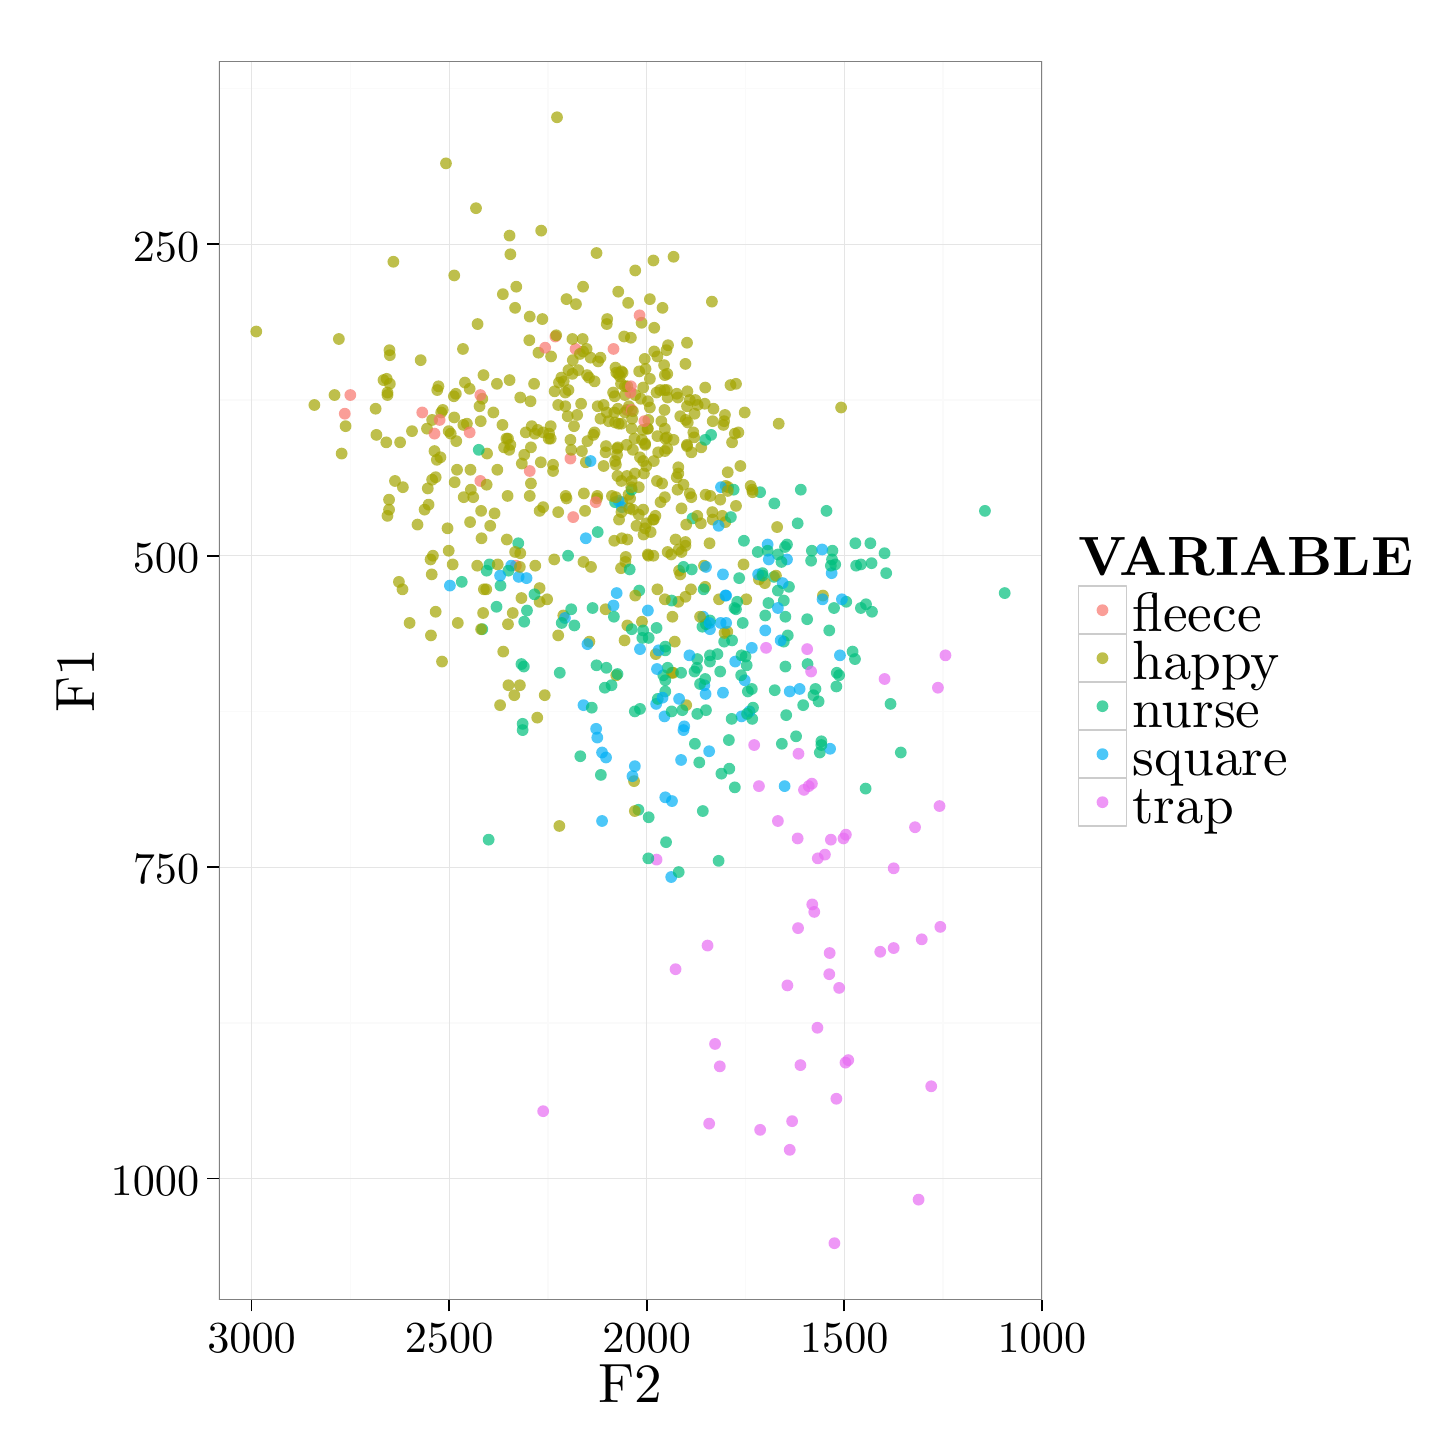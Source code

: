 % Created by tikzDevice version 0.8.1 on 2016-02-09 02:10:19
% !TEX encoding = UTF-8 Unicode
\begin{tikzpicture}[x=1pt,y=1pt]
\definecolor{fillColor}{RGB}{255,255,255}
\path[use as bounding box,fill=fillColor,fill opacity=0.00] (0,0) rectangle (505.89,505.89);
\begin{scope}
\path[clip] (  0.00,  0.00) rectangle (505.89,505.89);
\definecolor{drawColor}{RGB}{255,255,255}
\definecolor{fillColor}{RGB}{255,255,255}

\path[draw=drawColor,line width= 0.6pt,line join=round,line cap=round,fill=fillColor] (  0.00, -0.00) rectangle (505.89,505.89);
\end{scope}
\begin{scope}
\path[clip] ( 69.08, 46.31) rectangle (366.58,493.84);
\definecolor{fillColor}{RGB}{255,255,255}

\path[fill=fillColor] ( 69.08, 46.31) rectangle (366.58,493.84);
\definecolor{drawColor}{gray}{0.98}

\path[draw=drawColor,line width= 0.6pt,line join=round] ( 69.08,483.85) --
	(366.58,483.85);

\path[draw=drawColor,line width= 0.6pt,line join=round] ( 69.08,371.34) --
	(366.58,371.34);

\path[draw=drawColor,line width= 0.6pt,line join=round] ( 69.08,258.82) --
	(366.58,258.82);

\path[draw=drawColor,line width= 0.6pt,line join=round] ( 69.08,146.31) --
	(366.58,146.31);

\path[draw=drawColor,line width= 0.6pt,line join=round] (330.78, 46.31) --
	(330.78,493.84);

\path[draw=drawColor,line width= 0.6pt,line join=round] (259.38, 46.31) --
	(259.38,493.84);

\path[draw=drawColor,line width= 0.6pt,line join=round] (187.99, 46.31) --
	(187.99,493.84);

\path[draw=drawColor,line width= 0.6pt,line join=round] (116.59, 46.31) --
	(116.59,493.84);
\definecolor{drawColor}{gray}{0.90}

\path[draw=drawColor,line width= 0.2pt,line join=round] ( 69.08,427.60) --
	(366.58,427.60);

\path[draw=drawColor,line width= 0.2pt,line join=round] ( 69.08,315.08) --
	(366.58,315.08);

\path[draw=drawColor,line width= 0.2pt,line join=round] ( 69.08,202.57) --
	(366.58,202.57);

\path[draw=drawColor,line width= 0.2pt,line join=round] ( 69.08, 90.05) --
	(366.58, 90.05);

\path[draw=drawColor,line width= 0.2pt,line join=round] (366.48, 46.31) --
	(366.48,493.84);

\path[draw=drawColor,line width= 0.2pt,line join=round] (295.08, 46.31) --
	(295.08,493.84);

\path[draw=drawColor,line width= 0.2pt,line join=round] (223.68, 46.31) --
	(223.68,493.84);

\path[draw=drawColor,line width= 0.2pt,line join=round] (152.29, 46.31) --
	(152.29,493.84);

\path[draw=drawColor,line width= 0.2pt,line join=round] ( 80.89, 46.31) --
	( 80.89,493.84);
\definecolor{fillColor}{RGB}{0,191,125}

\path[fill=fillColor,fill opacity=0.70] (302.93,297.53) circle (  2.13);

\path[fill=fillColor,fill opacity=0.70] (295.79,298.43) circle (  2.13);
\definecolor{fillColor}{RGB}{163,165,0}

\path[fill=fillColor,fill opacity=0.70] (223.26,382.59) circle (  2.13);
\definecolor{fillColor}{RGB}{0,191,125}

\path[fill=fillColor,fill opacity=0.70] (299.36,311.48) circle (  2.13);

\path[fill=fillColor,fill opacity=0.70] (310.22,308.78) circle (  2.13);

\path[fill=fillColor,fill opacity=0.70] (305.08,294.83) circle (  2.13);
\definecolor{fillColor}{RGB}{163,165,0}

\path[fill=fillColor,fill opacity=0.70] (205.98,369.09) circle (  2.13);

\path[fill=fillColor,fill opacity=0.70] (244.39,311.48) circle (  2.13);
\definecolor{fillColor}{RGB}{0,191,125}

\path[fill=fillColor,fill opacity=0.70] (246.96,358.74) circle (  2.13);
\definecolor{fillColor}{RGB}{163,165,0}

\path[fill=fillColor,fill opacity=0.70] (214.55,342.09) circle (  2.13);

\path[fill=fillColor,fill opacity=0.70] (214.69,321.38) circle (  2.13);
\definecolor{fillColor}{RGB}{0,191,125}

\path[fill=fillColor,fill opacity=0.70] (229.68,271.88) circle (  2.13);
\definecolor{fillColor}{RGB}{163,165,0}

\path[fill=fillColor,fill opacity=0.70] (195.41,382.14) circle (  2.13);

\path[fill=fillColor,fill opacity=0.70] (194.70,407.79) circle (  2.13);
\definecolor{fillColor}{RGB}{0,176,246}

\path[fill=fillColor,fill opacity=0.70] (267.38,319.13) circle (  2.13);
\definecolor{fillColor}{RGB}{0,191,125}

\path[fill=fillColor,fill opacity=0.70] (304.93,312.38) circle (  2.13);

\path[fill=fillColor,fill opacity=0.70] (299.08,319.58) circle (  2.13);

\path[fill=fillColor,fill opacity=0.70] (257.10,306.98) circle (  2.13);
\definecolor{fillColor}{RGB}{163,165,0}

\path[fill=fillColor,fill opacity=0.70] (252.10,327.23) circle (  2.13);
\definecolor{fillColor}{RGB}{0,191,125}

\path[fill=fillColor,fill opacity=0.70] (291.37,296.18) circle (  2.13);
\definecolor{fillColor}{RGB}{163,165,0}

\path[fill=fillColor,fill opacity=0.70] (185.99,400.59) circle (  2.13);

\path[fill=fillColor,fill opacity=0.70] (212.97,353.79) circle (  2.13);

\path[fill=fillColor,fill opacity=0.70] (224.11,360.99) circle (  2.13);
\definecolor{fillColor}{RGB}{0,191,125}

\path[fill=fillColor,fill opacity=0.70] (353.05,301.58) circle (  2.13);
\definecolor{fillColor}{RGB}{163,165,0}

\path[fill=fillColor,fill opacity=0.70] (200.69,388.89) circle (  2.13);

\path[fill=fillColor,fill opacity=0.70] (234.54,373.59) circle (  2.13);
\definecolor{fillColor}{RGB}{0,191,125}

\path[fill=fillColor,fill opacity=0.70] (301.08,296.18) circle (  2.13);
\definecolor{fillColor}{RGB}{163,165,0}

\path[fill=fillColor,fill opacity=0.70] (247.39,330.83) circle (  2.13);
\definecolor{fillColor}{RGB}{0,191,125}

\path[fill=fillColor,fill opacity=0.70] (345.91,331.28) circle (  2.13);

\path[fill=fillColor,fill opacity=0.70] (290.80,316.88) circle (  2.13);
\definecolor{fillColor}{RGB}{163,165,0}

\path[fill=fillColor,fill opacity=0.70] (244.82,375.84) circle (  2.13);
\definecolor{fillColor}{RGB}{0,191,125}

\path[fill=fillColor,fill opacity=0.70] (304.50,319.58) circle (  2.13);
\definecolor{fillColor}{RGB}{163,165,0}

\path[fill=fillColor,fill opacity=0.70] (235.82,365.49) circle (  2.13);
\definecolor{fillColor}{RGB}{0,191,125}

\path[fill=fillColor,fill opacity=0.70] (288.65,331.28) circle (  2.13);
\definecolor{fillColor}{RGB}{163,165,0}

\path[fill=fillColor,fill opacity=0.70] (206.12,385.29) circle (  2.13);
\definecolor{fillColor}{RGB}{0,191,125}

\path[fill=fillColor,fill opacity=0.70] (309.64,315.98) circle (  2.13);
\definecolor{fillColor}{RGB}{163,165,0}

\path[fill=fillColor,fill opacity=0.70] (198.12,405.99) circle (  2.13);

\path[fill=fillColor,fill opacity=0.70] (237.82,364.14) circle (  2.13);
\definecolor{fillColor}{RGB}{0,191,125}

\path[fill=fillColor,fill opacity=0.70] (301.08,311.93) circle (  2.13);

\path[fill=fillColor,fill opacity=0.70] (263.81,316.43) circle (  2.13);
\definecolor{fillColor}{RGB}{163,165,0}

\path[fill=fillColor,fill opacity=0.70] (239.25,371.34) circle (  2.13);

\path[fill=fillColor,fill opacity=0.70] (231.39,391.14) circle (  2.13);

\path[fill=fillColor,fill opacity=0.70] (251.39,362.34) circle (  2.13);
\definecolor{fillColor}{RGB}{231,107,243}

\path[fill=fillColor,fill opacity=0.70] (227.25,205.27) circle (  2.13);
\definecolor{fillColor}{RGB}{0,191,125}

\path[fill=fillColor,fill opacity=0.70] (279.37,338.94) circle (  2.13);
\definecolor{fillColor}{RGB}{231,107,243}

\path[fill=fillColor,fill opacity=0.70] (331.63,279.08) circle (  2.13);
\definecolor{fillColor}{RGB}{163,165,0}

\path[fill=fillColor,fill opacity=0.70] (253.96,376.74) circle (  2.13);

\path[fill=fillColor,fill opacity=0.70] (214.55,381.69) circle (  2.13);
\definecolor{fillColor}{RGB}{0,176,246}

\path[fill=fillColor,fill opacity=0.70] (290.51,308.78) circle (  2.13);
\definecolor{fillColor}{RGB}{0,191,125}

\path[fill=fillColor,fill opacity=0.70] (283.37,316.88) circle (  2.13);
\definecolor{fillColor}{RGB}{163,165,0}

\path[fill=fillColor,fill opacity=0.70] (181.42,401.49) circle (  2.13);
\definecolor{fillColor}{RGB}{0,176,246}

\path[fill=fillColor,fill opacity=0.70] (294.22,299.33) circle (  2.13);
\definecolor{fillColor}{RGB}{163,165,0}

\path[fill=fillColor,fill opacity=0.70] (211.97,366.84) circle (  2.13);

\path[fill=fillColor,fill opacity=0.70] (200.55,393.39) circle (  2.13);

\path[fill=fillColor,fill opacity=0.70] (250.96,329.48) circle (  2.13);
\definecolor{fillColor}{RGB}{0,191,125}

\path[fill=fillColor,fill opacity=0.70] (269.66,307.43) circle (  2.13);
\definecolor{fillColor}{RGB}{163,165,0}

\path[fill=fillColor,fill opacity=0.70] (189.84,345.69) circle (  2.13);

\path[fill=fillColor,fill opacity=0.70] (254.53,356.04) circle (  2.13);

\path[fill=fillColor,fill opacity=0.70] (215.97,312.83) circle (  2.13);

\path[fill=fillColor,fill opacity=0.70] (154.86,356.49) circle (  2.13);
\definecolor{fillColor}{RGB}{0,191,125}

\path[fill=fillColor,fill opacity=0.70] (273.23,298.88) circle (  2.13);
\definecolor{fillColor}{RGB}{163,165,0}

\path[fill=fillColor,fill opacity=0.70] (238.25,392.04) circle (  2.13);

\path[fill=fillColor,fill opacity=0.70] (182.99,377.19) circle (  2.13);

\path[fill=fillColor,fill opacity=0.70] (287.37,300.68) circle (  2.13);

\path[fill=fillColor,fill opacity=0.70] (226.11,315.08) circle (  2.13);
\definecolor{fillColor}{RGB}{0,191,125}

\path[fill=fillColor,fill opacity=0.70] (267.66,297.98) circle (  2.13);
\definecolor{fillColor}{RGB}{163,165,0}

\path[fill=fillColor,fill opacity=0.70] (266.38,305.18) circle (  2.13);

\path[fill=fillColor,fill opacity=0.70] (252.24,340.29) circle (  2.13);

\path[fill=fillColor,fill opacity=0.70] (230.11,367.74) circle (  2.13);

\path[fill=fillColor,fill opacity=0.70] (224.26,364.14) circle (  2.13);
\definecolor{fillColor}{RGB}{0,176,246}

\path[fill=fillColor,fill opacity=0.70] (244.10,293.03) circle (  2.13);
\definecolor{fillColor}{RGB}{163,165,0}

\path[fill=fillColor,fill opacity=0.70] (226.83,329.48) circle (  2.13);

\path[fill=fillColor,fill opacity=0.70] (250.24,335.33) circle (  2.13);

\path[fill=fillColor,fill opacity=0.70] (227.54,387.09) circle (  2.13);

\path[fill=fillColor,fill opacity=0.70] (223.54,347.49) circle (  2.13);

\path[fill=fillColor,fill opacity=0.70] (235.82,308.33) circle (  2.13);

\path[fill=fillColor,fill opacity=0.70] (249.81,299.33) circle (  2.13);

\path[fill=fillColor,fill opacity=0.70] (239.82,352.44) circle (  2.13);

\path[fill=fillColor,fill opacity=0.70] (255.95,333.08) circle (  2.13);

\path[fill=fillColor,fill opacity=0.70] (221.83,399.24) circle (  2.13);

\path[fill=fillColor,fill opacity=0.70] (236.25,316.43) circle (  2.13);

\path[fill=fillColor,fill opacity=0.70] (220.97,381.69) circle (  2.13);

\path[fill=fillColor,fill opacity=0.70] (229.97,383.94) circle (  2.13);
\definecolor{fillColor}{RGB}{0,176,246}

\path[fill=fillColor,fill opacity=0.70] (261.67,281.78) circle (  2.13);
\definecolor{fillColor}{RGB}{163,165,0}

\path[fill=fillColor,fill opacity=0.70] (227.40,342.09) circle (  2.13);

\path[fill=fillColor,fill opacity=0.70] (213.40,380.79) circle (  2.13);

\path[fill=fillColor,fill opacity=0.70] (259.67,299.33) circle (  2.13);

\path[fill=fillColor,fill opacity=0.70] (234.96,372.24) circle (  2.13);

\path[fill=fillColor,fill opacity=0.70] (235.39,309.68) circle (  2.13);

\path[fill=fillColor,fill opacity=0.70] (231.25,316.43) circle (  2.13);
\definecolor{fillColor}{RGB}{0,191,125}

\path[fill=fillColor,fill opacity=0.70] (243.82,289.43) circle (  2.13);
\definecolor{fillColor}{RGB}{163,165,0}

\path[fill=fillColor,fill opacity=0.70] (230.97,374.94) circle (  2.13);

\path[fill=fillColor,fill opacity=0.70] (240.53,359.64) circle (  2.13);

\path[fill=fillColor,fill opacity=0.70] (217.69,335.78) circle (  2.13);

\path[fill=fillColor,fill opacity=0.70] (233.39,423.10) circle (  2.13);
\definecolor{fillColor}{RGB}{0,191,125}

\path[fill=fillColor,fill opacity=0.70] (255.95,295.73) circle (  2.13);
\definecolor{fillColor}{RGB}{0,176,246}

\path[fill=fillColor,fill opacity=0.70] (246.53,288.53) circle (  2.13);
\definecolor{fillColor}{RGB}{248,118,109}

\path[fill=fillColor,fill opacity=0.70] (216.54,367.74) circle (  2.13);
\definecolor{fillColor}{RGB}{231,107,243}

\path[fill=fillColor,fill opacity=0.70] (329.78,180.96) circle (  2.13);
\definecolor{fillColor}{RGB}{0,191,125}

\path[fill=fillColor,fill opacity=0.70] (249.24,279.53) circle (  2.13);
\definecolor{fillColor}{RGB}{163,165,0}

\path[fill=fillColor,fill opacity=0.70] (230.97,357.84) circle (  2.13);
\definecolor{fillColor}{RGB}{231,107,243}

\path[fill=fillColor,fill opacity=0.70] (326.49,123.36) circle (  2.13);
\definecolor{fillColor}{RGB}{163,165,0}

\path[fill=fillColor,fill opacity=0.70] (222.26,360.54) circle (  2.13);
\definecolor{fillColor}{RGB}{0,176,246}

\path[fill=fillColor,fill opacity=0.70] (251.24,308.33) circle (  2.13);
\definecolor{fillColor}{RGB}{0,191,125}

\path[fill=fillColor,fill opacity=0.70] (256.38,298.43) circle (  2.13);
\definecolor{fillColor}{RGB}{163,165,0}

\path[fill=fillColor,fill opacity=0.70] (215.83,366.84) circle (  2.13);
\definecolor{fillColor}{RGB}{0,191,125}

\path[fill=fillColor,fill opacity=0.70] (255.53,231.37) circle (  2.13);
\definecolor{fillColor}{RGB}{163,165,0}

\path[fill=fillColor,fill opacity=0.70] (230.11,374.94) circle (  2.13);

\path[fill=fillColor,fill opacity=0.70] (222.54,322.73) circle (  2.13);
\definecolor{fillColor}{RGB}{0,191,125}

\path[fill=fillColor,fill opacity=0.70] (273.80,275.03) circle (  2.13);
\definecolor{fillColor}{RGB}{163,165,0}

\path[fill=fillColor,fill opacity=0.70] (233.25,272.78) circle (  2.13);
\definecolor{fillColor}{RGB}{0,191,125}

\path[fill=fillColor,fill opacity=0.70] (259.38,278.63) circle (  2.13);

\path[fill=fillColor,fill opacity=0.70] (251.67,284.03) circle (  2.13);
\definecolor{fillColor}{RGB}{0,176,246}

\path[fill=fillColor,fill opacity=0.70] (252.10,300.68) circle (  2.13);
\definecolor{fillColor}{RGB}{163,165,0}

\path[fill=fillColor,fill opacity=0.70] (230.25,360.99) circle (  2.13);
\definecolor{fillColor}{RGB}{0,191,125}

\path[fill=fillColor,fill opacity=0.70] (315.50,243.97) circle (  2.13);

\path[fill=fillColor,fill opacity=0.70] (243.96,222.82) circle (  2.13);
\definecolor{fillColor}{RGB}{163,165,0}

\path[fill=fillColor,fill opacity=0.70] (200.98,337.58) circle (  2.13);

\path[fill=fillColor,fill opacity=0.70] (196.12,356.94) circle (  2.13);

\path[fill=fillColor,fill opacity=0.70] (218.69,353.34) circle (  2.13);

\path[fill=fillColor,fill opacity=0.70] (211.97,320.48) circle (  2.13);

\path[fill=fillColor,fill opacity=0.70] (228.54,374.94) circle (  2.13);

\path[fill=fillColor,fill opacity=0.70] (226.25,349.29) circle (  2.13);

\path[fill=fillColor,fill opacity=0.70] (204.84,378.09) circle (  2.13);
\definecolor{fillColor}{RGB}{0,191,125}

\path[fill=fillColor,fill opacity=0.70] (264.67,338.03) circle (  2.13);
\definecolor{fillColor}{RGB}{163,165,0}

\path[fill=fillColor,fill opacity=0.70] (176.13,404.64) circle (  2.13);

\path[fill=fillColor,fill opacity=0.70] (181.70,370.89) circle (  2.13);
\definecolor{fillColor}{RGB}{0,191,125}

\path[fill=fillColor,fill opacity=0.70] (311.79,261.53) circle (  2.13);

\path[fill=fillColor,fill opacity=0.70] (283.94,264.68) circle (  2.13);
\definecolor{fillColor}{RGB}{163,165,0}

\path[fill=fillColor,fill opacity=0.70] (223.54,326.78) circle (  2.13);

\path[fill=fillColor,fill opacity=0.70] (212.97,351.54) circle (  2.13);

\path[fill=fillColor,fill opacity=0.70] (193.55,293.48) circle (  2.13);
\definecolor{fillColor}{RGB}{0,191,125}

\path[fill=fillColor,fill opacity=0.70] (286.23,243.97) circle (  2.13);

\path[fill=fillColor,fill opacity=0.70] (302.79,230.92) circle (  2.13);
\definecolor{fillColor}{RGB}{163,165,0}

\path[fill=fillColor,fill opacity=0.70] (217.26,369.09) circle (  2.13);

\path[fill=fillColor,fill opacity=0.70] (217.12,337.13) circle (  2.13);

\path[fill=fillColor,fill opacity=0.70] (229.25,341.19) circle (  2.13);

\path[fill=fillColor,fill opacity=0.70] (223.97,360.99) circle (  2.13);
\definecolor{fillColor}{RGB}{0,191,125}

\path[fill=fillColor,fill opacity=0.70] (281.80,275.93) circle (  2.13);
\definecolor{fillColor}{RGB}{163,165,0}

\path[fill=fillColor,fill opacity=0.70] (227.25,374.04) circle (  2.13);

\path[fill=fillColor,fill opacity=0.70] (222.40,375.84) circle (  2.13);
\definecolor{fillColor}{RGB}{0,191,125}

\path[fill=fillColor,fill opacity=0.70] (292.22,267.83) circle (  2.13);

\path[fill=fillColor,fill opacity=0.70] (274.09,257.47) circle (  2.13);

\path[fill=fillColor,fill opacity=0.70] (285.80,262.43) circle (  2.13);

\path[fill=fillColor,fill opacity=0.70] (259.81,275.48) circle (  2.13);
\definecolor{fillColor}{RGB}{163,165,0}

\path[fill=fillColor,fill opacity=0.70] (243.39,354.24) circle (  2.13);

\path[fill=fillColor,fill opacity=0.70] (218.69,331.73) circle (  2.13);

\path[fill=fillColor,fill opacity=0.70] (194.27,369.09) circle (  2.13);

\path[fill=fillColor,fill opacity=0.70] (201.98,389.79) circle (  2.13);

\path[fill=fillColor,fill opacity=0.70] (192.84,379.44) circle (  2.13);

\path[fill=fillColor,fill opacity=0.70] (211.55,374.04) circle (  2.13);

\path[fill=fillColor,fill opacity=0.70] (238.39,374.49) circle (  2.13);

\path[fill=fillColor,fill opacity=0.70] (214.83,334.43) circle (  2.13);

\path[fill=fillColor,fill opacity=0.70] (212.69,381.24) circle (  2.13);
\definecolor{fillColor}{RGB}{0,191,125}

\path[fill=fillColor,fill opacity=0.70] (272.52,247.12) circle (  2.13);
\definecolor{fillColor}{RGB}{163,165,0}

\path[fill=fillColor,fill opacity=0.70] (198.98,382.14) circle (  2.13);
\definecolor{fillColor}{RGB}{231,107,243}

\path[fill=fillColor,fill opacity=0.70] (262.52,246.67) circle (  2.13);

\path[fill=fillColor,fill opacity=0.70] (264.24,231.82) circle (  2.13);
\definecolor{fillColor}{RGB}{163,165,0}

\path[fill=fillColor,fill opacity=0.70] (214.40,377.19) circle (  2.13);
\definecolor{fillColor}{RGB}{0,176,246}

\path[fill=fillColor,fill opacity=0.70] (278.94,266.93) circle (  2.13);

\path[fill=fillColor,fill opacity=0.70] (275.37,266.03) circle (  2.13);
\definecolor{fillColor}{RGB}{231,107,243}

\path[fill=fillColor,fill opacity=0.70] (293.22,158.91) circle (  2.13);
\definecolor{fillColor}{RGB}{163,165,0}

\path[fill=fillColor,fill opacity=0.70] (164.57,294.38) circle (  2.13);
\definecolor{fillColor}{RGB}{0,191,125}

\path[fill=fillColor,fill opacity=0.70] (286.80,248.02) circle (  2.13);
\definecolor{fillColor}{RGB}{163,165,0}

\path[fill=fillColor,fill opacity=0.70] (162.57,398.79) circle (  2.13);
\definecolor{fillColor}{RGB}{0,191,125}

\path[fill=fillColor,fill opacity=0.70] (261.67,266.93) circle (  2.13);

\path[fill=fillColor,fill opacity=0.70] (274.66,286.28) circle (  2.13);

\path[fill=fillColor,fill opacity=0.70] (260.24,266.03) circle (  2.13);
\definecolor{fillColor}{RGB}{163,165,0}

\path[fill=fillColor,fill opacity=0.70] (171.71,409.59) circle (  2.13);

\path[fill=fillColor,fill opacity=0.70] (181.85,341.19) circle (  2.13);
\definecolor{fillColor}{RGB}{0,191,125}

\path[fill=fillColor,fill opacity=0.70] (289.65,288.08) circle (  2.13);
\definecolor{fillColor}{RGB}{163,165,0}

\path[fill=fillColor,fill opacity=0.70] (216.54,343.89) circle (  2.13);

\path[fill=fillColor,fill opacity=0.70] (239.25,337.58) circle (  2.13);
\definecolor{fillColor}{RGB}{0,191,125}

\path[fill=fillColor,fill opacity=0.70] (246.53,276.83) circle (  2.13);
\definecolor{fillColor}{RGB}{163,165,0}

\path[fill=fillColor,fill opacity=0.70] (218.26,360.99) circle (  2.13);

\path[fill=fillColor,fill opacity=0.70] (228.97,363.69) circle (  2.13);

\path[fill=fillColor,fill opacity=0.70] (222.40,331.73) circle (  2.13);

\path[fill=fillColor,fill opacity=0.70] (252.81,287.63) circle (  2.13);

\path[fill=fillColor,fill opacity=0.70] (237.68,300.23) circle (  2.13);

\path[fill=fillColor,fill opacity=0.70] (230.25,336.23) circle (  2.13);

\path[fill=fillColor,fill opacity=0.70] (232.54,315.53) circle (  2.13);

\path[fill=fillColor,fill opacity=0.70] (224.26,315.08) circle (  2.13);

\path[fill=fillColor,fill opacity=0.70] (251.81,287.18) circle (  2.13);

\path[fill=fillColor,fill opacity=0.70] (234.82,338.94) circle (  2.13);

\path[fill=fillColor,fill opacity=0.70] (247.53,328.13) circle (  2.13);

\path[fill=fillColor,fill opacity=0.70] (229.40,404.64) circle (  2.13);

\path[fill=fillColor,fill opacity=0.70] (253.10,339.84) circle (  2.13);

\path[fill=fillColor,fill opacity=0.70] (206.98,364.59) circle (  2.13);
\definecolor{fillColor}{RGB}{0,191,125}

\path[fill=fillColor,fill opacity=0.70] (250.24,273.23) circle (  2.13);
\definecolor{fillColor}{RGB}{163,165,0}

\path[fill=fillColor,fill opacity=0.70] (257.53,347.49) circle (  2.13);
\definecolor{fillColor}{RGB}{0,191,125}

\path[fill=fillColor,fill opacity=0.70] (273.23,284.03) circle (  2.13);

\path[fill=fillColor,fill opacity=0.70] (265.52,308.78) circle (  2.13);
\definecolor{fillColor}{RGB}{163,165,0}

\path[fill=fillColor,fill opacity=0.70] (232.82,272.78) circle (  2.13);

\path[fill=fillColor,fill opacity=0.70] (230.25,380.34) circle (  2.13);

\path[fill=fillColor,fill opacity=0.70] (264.24,306.53) circle (  2.13);
\definecolor{fillColor}{RGB}{0,176,246}

\path[fill=fillColor,fill opacity=0.70] (289.94,245.32) circle (  2.13);
\definecolor{fillColor}{RGB}{163,165,0}

\path[fill=fillColor,fill opacity=0.70] (237.96,261.08) circle (  2.13);
\definecolor{fillColor}{RGB}{248,118,109}

\path[fill=fillColor,fill opacity=0.70] (196.12,350.19) circle (  2.13);
\definecolor{fillColor}{RGB}{163,165,0}

\path[fill=fillColor,fill opacity=0.70] (234.54,343.44) circle (  2.13);
\definecolor{fillColor}{RGB}{231,107,243}

\path[fill=fillColor,fill opacity=0.70] (281.66,281.33) circle (  2.13);
\definecolor{fillColor}{RGB}{163,165,0}

\path[fill=fillColor,fill opacity=0.70] (244.82,303.83) circle (  2.13);
\definecolor{fillColor}{RGB}{0,176,246}

\path[fill=fillColor,fill opacity=0.70] (255.67,276.83) circle (  2.13);

\path[fill=fillColor,fill opacity=0.70] (252.39,290.78) circle (  2.13);

\path[fill=fillColor,fill opacity=0.70] (227.11,261.53) circle (  2.13);

\path[fill=fillColor,fill opacity=0.70] (244.53,268.28) circle (  2.13);
\definecolor{fillColor}{RGB}{0,191,125}

\path[fill=fillColor,fill opacity=0.70] (227.68,263.33) circle (  2.13);
\definecolor{fillColor}{RGB}{163,165,0}

\path[fill=fillColor,fill opacity=0.70] (209.40,400.59) circle (  2.13);

\path[fill=fillColor,fill opacity=0.70] (238.25,355.14) circle (  2.13);

\path[fill=fillColor,fill opacity=0.70] (205.55,424.45) circle (  2.13);
\definecolor{fillColor}{RGB}{0,191,125}

\path[fill=fillColor,fill opacity=0.70] (255.38,296.18) circle (  2.13);
\definecolor{fillColor}{RGB}{163,165,0}

\path[fill=fillColor,fill opacity=0.70] (226.40,388.89) circle (  2.13);
\definecolor{fillColor}{RGB}{0,176,246}

\path[fill=fillColor,fill opacity=0.70] (274.38,313.73) circle (  2.13);
\definecolor{fillColor}{RGB}{163,165,0}

\path[fill=fillColor,fill opacity=0.70] (213.40,410.49) circle (  2.13);

\path[fill=fillColor,fill opacity=0.70] (261.81,338.94) circle (  2.13);

\path[fill=fillColor,fill opacity=0.70] (219.54,373.14) circle (  2.13);

\path[fill=fillColor,fill opacity=0.70] (215.83,373.14) circle (  2.13);

\path[fill=fillColor,fill opacity=0.70] (247.53,363.69) circle (  2.13);

\path[fill=fillColor,fill opacity=0.70] (212.40,383.04) circle (  2.13);

\path[fill=fillColor,fill opacity=0.70] (216.97,406.44) circle (  2.13);

\path[fill=fillColor,fill opacity=0.70] (237.68,384.39) circle (  2.13);

\path[fill=fillColor,fill opacity=0.70] (202.12,380.34) circle (  2.13);
\definecolor{fillColor}{RGB}{0,176,246}

\path[fill=fillColor,fill opacity=0.70] (263.95,308.33) circle (  2.13);
\definecolor{fillColor}{RGB}{163,165,0}

\path[fill=fillColor,fill opacity=0.70] (231.25,372.24) circle (  2.13);

\path[fill=fillColor,fill opacity=0.70] (222.97,386.19) circle (  2.13);
\definecolor{fillColor}{RGB}{0,176,246}

\path[fill=fillColor,fill opacity=0.70] (249.67,325.88) circle (  2.13);
\definecolor{fillColor}{RGB}{163,165,0}

\path[fill=fillColor,fill opacity=0.70] (218.40,364.59) circle (  2.13);

\path[fill=fillColor,fill opacity=0.70] (206.98,386.64) circle (  2.13);

\path[fill=fillColor,fill opacity=0.70] (204.84,359.64) circle (  2.13);
\definecolor{fillColor}{RGB}{0,191,125}

\path[fill=fillColor,fill opacity=0.70] (240.25,328.58) circle (  2.13);

\path[fill=fillColor,fill opacity=0.70] (244.82,356.94) circle (  2.13);
\definecolor{fillColor}{RGB}{163,165,0}

\path[fill=fillColor,fill opacity=0.70] (230.82,389.34) circle (  2.13);

\path[fill=fillColor,fill opacity=0.70] (226.40,397.44) circle (  2.13);
\definecolor{fillColor}{RGB}{0,191,125}

\path[fill=fillColor,fill opacity=0.70] (273.80,293.03) circle (  2.13);
\definecolor{fillColor}{RGB}{231,107,243}

\path[fill=fillColor,fill opacity=0.70] (294.79,212.92) circle (  2.13);
\definecolor{fillColor}{RGB}{163,165,0}

\path[fill=fillColor,fill opacity=0.70] (184.56,388.44) circle (  2.13);
\definecolor{fillColor}{RGB}{248,118,109}

\path[fill=fillColor,fill opacity=0.70] (217.83,374.04) circle (  2.13);
\definecolor{fillColor}{RGB}{231,107,243}

\path[fill=fillColor,fill opacity=0.70] (283.09,273.23) circle (  2.13);
\definecolor{fillColor}{RGB}{0,176,246}

\path[fill=fillColor,fill opacity=0.70] (250.53,339.84) circle (  2.13);
\definecolor{fillColor}{RGB}{163,165,0}

\path[fill=fillColor,fill opacity=0.70] (151.15,456.85) circle (  2.13);
\definecolor{fillColor}{RGB}{0,191,125}

\path[fill=fillColor,fill opacity=0.70] (269.81,333.98) circle (  2.13);
\definecolor{fillColor}{RGB}{231,107,243}

\path[fill=fillColor,fill opacity=0.70] (280.52,230.47) circle (  2.13);
\definecolor{fillColor}{RGB}{163,165,0}

\path[fill=fillColor,fill opacity=0.70] (209.26,398.79) circle (  2.13);
\definecolor{fillColor}{RGB}{0,191,125}

\path[fill=fillColor,fill opacity=0.70] (267.38,316.88) circle (  2.13);

\path[fill=fillColor,fill opacity=0.70] (272.38,312.83) circle (  2.13);

\path[fill=fillColor,fill opacity=0.70] (212.26,334.43) circle (  2.13);

\path[fill=fillColor,fill opacity=0.70] (231.25,274.58) circle (  2.13);
\definecolor{fillColor}{RGB}{0,176,246}

\path[fill=fillColor,fill opacity=0.70] (213.55,334.88) circle (  2.13);
\definecolor{fillColor}{RGB}{0,191,125}

\path[fill=fillColor,fill opacity=0.70] (218.26,338.94) circle (  2.13);
\definecolor{fillColor}{RGB}{163,165,0}

\path[fill=fillColor,fill opacity=0.70] (174.13,430.75) circle (  2.13);

\path[fill=fillColor,fill opacity=0.70] (200.69,412.29) circle (  2.13);

\path[fill=fillColor,fill opacity=0.70] (174.42,424.00) circle (  2.13);

\path[fill=fillColor,fill opacity=0.70] (270.38,307.88) circle (  2.13);

\path[fill=fillColor,fill opacity=0.70] (259.10,366.84) circle (  2.13);

\path[fill=fillColor,fill opacity=0.70] (236.96,340.74) circle (  2.13);

\path[fill=fillColor,fill opacity=0.70] (247.24,406.89) circle (  2.13);

\path[fill=fillColor,fill opacity=0.70] (244.67,369.99) circle (  2.13);

\path[fill=fillColor,fill opacity=0.70] (223.11,355.59) circle (  2.13);
\definecolor{fillColor}{RGB}{0,176,246}

\path[fill=fillColor,fill opacity=0.70] (287.23,299.33) circle (  2.13);

\path[fill=fillColor,fill opacity=0.70] (287.08,317.33) circle (  2.13);
\definecolor{fillColor}{RGB}{163,165,0}

\path[fill=fillColor,fill opacity=0.70] (231.11,380.79) circle (  2.13);

\path[fill=fillColor,fill opacity=0.70] (226.11,421.75) circle (  2.13);

\path[fill=fillColor,fill opacity=0.70] (224.83,407.79) circle (  2.13);

\path[fill=fillColor,fill opacity=0.70] (238.25,354.69) circle (  2.13);
\definecolor{fillColor}{RGB}{0,191,125}

\path[fill=fillColor,fill opacity=0.70] (292.37,272.78) circle (  2.13);
\definecolor{fillColor}{RGB}{163,165,0}

\path[fill=fillColor,fill opacity=0.70] (234.11,320.93) circle (  2.13);

\path[fill=fillColor,fill opacity=0.70] (242.10,369.54) circle (  2.13);

\path[fill=fillColor,fill opacity=0.70] (213.55,362.79) circle (  2.13);
\definecolor{fillColor}{RGB}{0,191,125}

\path[fill=fillColor,fill opacity=0.70] (280.23,261.08) circle (  2.13);

\path[fill=fillColor,fill opacity=0.70] (277.66,249.82) circle (  2.13);
\definecolor{fillColor}{RGB}{163,165,0}

\path[fill=fillColor,fill opacity=0.70] (231.11,353.79) circle (  2.13);
\definecolor{fillColor}{RGB}{0,191,125}

\path[fill=fillColor,fill opacity=0.70] (284.66,266.93) circle (  2.13);
\definecolor{fillColor}{RGB}{0,176,246}

\path[fill=fillColor,fill opacity=0.70] (271.09,296.18) circle (  2.13);
\definecolor{fillColor}{RGB}{163,165,0}

\path[fill=fillColor,fill opacity=0.70] (220.83,329.93) circle (  2.13);
\definecolor{fillColor}{RGB}{0,191,125}

\path[fill=fillColor,fill opacity=0.70] (298.08,280.43) circle (  2.13);
\definecolor{fillColor}{RGB}{231,107,243}

\path[fill=fillColor,fill opacity=0.70] (266.81,281.78) circle (  2.13);
\definecolor{fillColor}{RGB}{248,118,109}

\path[fill=fillColor,fill opacity=0.70] (197.98,389.79) circle (  2.13);

\path[fill=fillColor,fill opacity=0.70] (190.70,394.29) circle (  2.13);
\definecolor{fillColor}{RGB}{0,191,125}

\path[fill=fillColor,fill opacity=0.70] (281.66,292.13) circle (  2.13);
\definecolor{fillColor}{RGB}{163,165,0}

\path[fill=fillColor,fill opacity=0.70] (271.38,362.79) circle (  2.13);
\definecolor{fillColor}{RGB}{0,176,246}

\path[fill=fillColor,fill opacity=0.70] (293.51,279.08) circle (  2.13);
\definecolor{fillColor}{RGB}{163,165,0}

\path[fill=fillColor,fill opacity=0.70] (221.97,356.94) circle (  2.13);
\definecolor{fillColor}{RGB}{248,118,109}

\path[fill=fillColor,fill opacity=0.70] (222.83,363.69) circle (  2.13);
\definecolor{fillColor}{RGB}{163,165,0}

\path[fill=fillColor,fill opacity=0.70] (215.83,376.29) circle (  2.13);
\definecolor{fillColor}{RGB}{0,191,125}

\path[fill=fillColor,fill opacity=0.70] (293.22,271.88) circle (  2.13);
\definecolor{fillColor}{RGB}{163,165,0}

\path[fill=fillColor,fill opacity=0.70] (237.96,326.33) circle (  2.13);

\path[fill=fillColor,fill opacity=0.70] (176.56,412.29) circle (  2.13);

\path[fill=fillColor,fill opacity=0.70] (227.54,358.29) circle (  2.13);

\path[fill=fillColor,fill opacity=0.70] (240.96,366.39) circle (  2.13);

\path[fill=fillColor,fill opacity=0.70] (181.27,392.94) circle (  2.13);
\definecolor{fillColor}{RGB}{0,191,125}

\path[fill=fillColor,fill opacity=0.70] (274.38,319.13) circle (  2.13);
\definecolor{fillColor}{RGB}{163,165,0}

\path[fill=fillColor,fill opacity=0.70] (208.83,352.44) circle (  2.13);
\definecolor{fillColor}{RGB}{0,176,246}

\path[fill=fillColor,fill opacity=0.70] (272.09,284.48) circle (  2.13);
\definecolor{fillColor}{RGB}{0,191,125}

\path[fill=fillColor,fill opacity=0.70] (271.09,315.53) circle (  2.13);
\definecolor{fillColor}{RGB}{163,165,0}

\path[fill=fillColor,fill opacity=0.70] (189.13,387.09) circle (  2.13);

\path[fill=fillColor,fill opacity=0.70] (208.83,295.73) circle (  2.13);

\path[fill=fillColor,fill opacity=0.70] (216.40,355.14) circle (  2.13);
\definecolor{fillColor}{RGB}{0,191,125}

\path[fill=fillColor,fill opacity=0.70] (275.09,303.83) circle (  2.13);

\path[fill=fillColor,fill opacity=0.70] (278.23,326.78) circle (  2.13);
\definecolor{fillColor}{RGB}{163,165,0}

\path[fill=fillColor,fill opacity=0.70] (251.96,365.94) circle (  2.13);

\path[fill=fillColor,fill opacity=0.70] (217.97,393.84) circle (  2.13);

\path[fill=fillColor,fill opacity=0.70] (216.69,376.29) circle (  2.13);

\path[fill=fillColor,fill opacity=0.70] (188.99,357.39) circle (  2.13);

\path[fill=fillColor,fill opacity=0.70] (196.98,385.74) circle (  2.13);

\path[fill=fillColor,fill opacity=0.70] (209.26,366.84) circle (  2.13);

\path[fill=fillColor,fill opacity=0.70] (270.81,325.43) circle (  2.13);

\path[fill=fillColor,fill opacity=0.70] (191.98,377.64) circle (  2.13);

\path[fill=fillColor,fill opacity=0.70] (199.98,369.99) circle (  2.13);

\path[fill=fillColor,fill opacity=0.70] (196.84,380.79) circle (  2.13);
\definecolor{fillColor}{RGB}{0,191,125}

\path[fill=fillColor,fill opacity=0.70] (257.95,279.08) circle (  2.13);
\definecolor{fillColor}{RGB}{163,165,0}

\path[fill=fillColor,fill opacity=0.70] (186.27,359.64) circle (  2.13);
\definecolor{fillColor}{RGB}{0,191,125}

\path[fill=fillColor,fill opacity=0.70] (254.10,329.03) circle (  2.13);

\path[fill=fillColor,fill opacity=0.70] (258.81,320.48) circle (  2.13);
\definecolor{fillColor}{RGB}{231,107,243}

\path[fill=fillColor,fill opacity=0.70] (278.52,243.52) circle (  2.13);
\definecolor{fillColor}{RGB}{163,165,0}

\path[fill=fillColor,fill opacity=0.70] (224.11,370.89) circle (  2.13);

\path[fill=fillColor,fill opacity=0.70] (239.82,336.23) circle (  2.13);
\definecolor{fillColor}{RGB}{248,118,109}

\path[fill=fillColor,fill opacity=0.70] (186.99,390.24) circle (  2.13);
\definecolor{fillColor}{RGB}{0,191,125}

\path[fill=fillColor,fill opacity=0.70] (265.52,307.88) circle (  2.13);
\definecolor{fillColor}{RGB}{0,176,246}

\path[fill=fillColor,fill opacity=0.70] (250.39,290.78) circle (  2.13);

\path[fill=fillColor,fill opacity=0.70] (252.39,300.68) circle (  2.13);
\definecolor{fillColor}{RGB}{163,165,0}

\path[fill=fillColor,fill opacity=0.70] (188.99,361.89) circle (  2.13);
\definecolor{fillColor}{RGB}{0,191,125}

\path[fill=fillColor,fill opacity=0.70] (245.10,290.33) circle (  2.13);
\definecolor{fillColor}{RGB}{163,165,0}

\path[fill=fillColor,fill opacity=0.70] (209.98,363.69) circle (  2.13);

\path[fill=fillColor,fill opacity=0.70] (196.84,393.39) circle (  2.13);

\path[fill=fillColor,fill opacity=0.70] (205.83,336.68) circle (  2.13);

\path[fill=fillColor,fill opacity=0.70] (213.26,368.19) circle (  2.13);
\definecolor{fillColor}{RGB}{0,176,246}

\path[fill=fillColor,fill opacity=0.70] (272.80,305.18) circle (  2.13);
\definecolor{fillColor}{RGB}{163,165,0}

\path[fill=fillColor,fill opacity=0.70] (213.97,379.89) circle (  2.13);
\definecolor{fillColor}{RGB}{0,191,125}

\path[fill=fillColor,fill opacity=0.70] (283.09,313.28) circle (  2.13);
\definecolor{fillColor}{RGB}{163,165,0}

\path[fill=fillColor,fill opacity=0.70] (219.54,418.15) circle (  2.13);

\path[fill=fillColor,fill opacity=0.70] (255.95,377.19) circle (  2.13);

\path[fill=fillColor,fill opacity=0.70] (214.97,381.24) circle (  2.13);

\path[fill=fillColor,fill opacity=0.70] (241.25,371.34) circle (  2.13);

\path[fill=fillColor,fill opacity=0.70] (212.12,372.69) circle (  2.13);

\path[fill=fillColor,fill opacity=0.70] (236.25,332.18) circle (  2.13);

\path[fill=fillColor,fill opacity=0.70] (219.40,344.79) circle (  2.13);

\path[fill=fillColor,fill opacity=0.70] (208.12,369.54) circle (  2.13);
\definecolor{fillColor}{RGB}{0,191,125}

\path[fill=fillColor,fill opacity=0.70] (290.65,313.73) circle (  2.13);

\path[fill=fillColor,fill opacity=0.70] (255.10,338.94) circle (  2.13);
\definecolor{fillColor}{RGB}{163,165,0}

\path[fill=fillColor,fill opacity=0.70] (191.27,473.50) circle (  2.13);

\path[fill=fillColor,fill opacity=0.70] (197.41,361.89) circle (  2.13);

\path[fill=fillColor,fill opacity=0.70] (195.41,374.94) circle (  2.13);

\path[fill=fillColor,fill opacity=0.70] (215.54,394.29) circle (  2.13);
\definecolor{fillColor}{RGB}{0,176,246}

\path[fill=fillColor,fill opacity=0.70] (245.10,311.03) circle (  2.13);
\definecolor{fillColor}{RGB}{248,118,109}

\path[fill=fillColor,fill opacity=0.70] (211.69,389.79) circle (  2.13);

\path[fill=fillColor,fill opacity=0.70] (221.11,401.94) circle (  2.13);
\definecolor{fillColor}{RGB}{0,176,246}

\path[fill=fillColor,fill opacity=0.70] (214.69,332.63) circle (  2.13);
\definecolor{fillColor}{RGB}{0,191,125}

\path[fill=fillColor,fill opacity=0.70] (291.80,311.93) circle (  2.13);
\definecolor{fillColor}{RGB}{163,165,0}

\path[fill=fillColor,fill opacity=0.70] (252.96,338.49) circle (  2.13);
\definecolor{fillColor}{RGB}{0,176,246}

\path[fill=fillColor,fill opacity=0.70] (267.81,313.73) circle (  2.13);
\definecolor{fillColor}{RGB}{163,165,0}

\path[fill=fillColor,fill opacity=0.70] (201.69,348.84) circle (  2.13);
\definecolor{fillColor}{RGB}{0,191,125}

\path[fill=fillColor,fill opacity=0.70] (290.23,311.48) circle (  2.13);
\definecolor{fillColor}{RGB}{231,107,243}

\path[fill=fillColor,fill opacity=0.70] (329.49,224.62) circle (  2.13);
\definecolor{fillColor}{RGB}{248,118,109}

\path[fill=fillColor,fill opacity=0.70] (218.26,367.74) circle (  2.13);
\definecolor{fillColor}{RGB}{0,191,125}

\path[fill=fillColor,fill opacity=0.70] (271.09,302.48) circle (  2.13);

\path[fill=fillColor,fill opacity=0.70] (273.66,318.23) circle (  2.13);
\definecolor{fillColor}{RGB}{163,165,0}

\path[fill=fillColor,fill opacity=0.70] (192.13,217.42) circle (  2.13);

\path[fill=fillColor,fill opacity=0.70] (212.55,347.94) circle (  2.13);

\path[fill=fillColor,fill opacity=0.70] (226.25,328.13) circle (  2.13);

\path[fill=fillColor,fill opacity=0.70] (203.41,386.64) circle (  2.13);

\path[fill=fillColor,fill opacity=0.70] (235.11,344.79) circle (  2.13);

\path[fill=fillColor,fill opacity=0.70] (230.40,357.39) circle (  2.13);

\path[fill=fillColor,fill opacity=0.70] (218.69,367.29) circle (  2.13);

\path[fill=fillColor,fill opacity=0.70] (256.81,359.64) circle (  2.13);

\path[fill=fillColor,fill opacity=0.70] (261.24,340.29) circle (  2.13);
\definecolor{fillColor}{RGB}{0,176,246}

\path[fill=fillColor,fill opacity=0.70] (259.10,270.08) circle (  2.13);
\definecolor{fillColor}{RGB}{163,165,0}

\path[fill=fillColor,fill opacity=0.70] (220.83,339.84) circle (  2.13);

\path[fill=fillColor,fill opacity=0.70] (251.67,363.69) circle (  2.13);
\definecolor{fillColor}{RGB}{0,191,125}

\path[fill=fillColor,fill opacity=0.70] (253.38,248.47) circle (  2.13);

\path[fill=fillColor,fill opacity=0.70] (236.11,272.78) circle (  2.13);
\definecolor{fillColor}{RGB}{163,165,0}

\path[fill=fillColor,fill opacity=0.70] (227.82,352.44) circle (  2.13);

\path[fill=fillColor,fill opacity=0.70] (218.11,339.84) circle (  2.13);

\path[fill=fillColor,fill opacity=0.70] (247.82,368.19) circle (  2.13);

\path[fill=fillColor,fill opacity=0.70] (241.96,329.48) circle (  2.13);
\definecolor{fillColor}{RGB}{0,191,125}

\path[fill=fillColor,fill opacity=0.70] (246.53,279.08) circle (  2.13);
\definecolor{fillColor}{RGB}{163,165,0}

\path[fill=fillColor,fill opacity=0.70] (194.70,335.78) circle (  2.13);
\definecolor{fillColor}{RGB}{0,191,125}

\path[fill=fillColor,fill opacity=0.70] (261.81,256.12) circle (  2.13);
\definecolor{fillColor}{RGB}{163,165,0}

\path[fill=fillColor,fill opacity=0.70] (212.55,336.23) circle (  2.13);
\definecolor{fillColor}{RGB}{0,191,125}

\path[fill=fillColor,fill opacity=0.70] (250.67,236.32) circle (  2.13);
\definecolor{fillColor}{RGB}{163,165,0}

\path[fill=fillColor,fill opacity=0.70] (213.69,328.13) circle (  2.13);
\definecolor{fillColor}{RGB}{0,191,125}

\path[fill=fillColor,fill opacity=0.70] (257.81,271.88) circle (  2.13);
\definecolor{fillColor}{RGB}{231,107,243}

\path[fill=fillColor,fill opacity=0.70] (323.07,176.46) circle (  2.13);
\definecolor{fillColor}{RGB}{163,165,0}

\path[fill=fillColor,fill opacity=0.70] (237.68,320.03) circle (  2.13);

\path[fill=fillColor,fill opacity=0.70] (216.69,289.88) circle (  2.13);
\definecolor{fillColor}{RGB}{231,107,243}

\path[fill=fillColor,fill opacity=0.70] (320.64,216.97) circle (  2.13);
\definecolor{fillColor}{RGB}{0,191,125}

\path[fill=fillColor,fill opacity=0.70] (242.96,268.73) circle (  2.13);
\definecolor{fillColor}{RGB}{231,107,243}

\path[fill=fillColor,fill opacity=0.70] (321.93, 82.40) circle (  2.13);

\path[fill=fillColor,fill opacity=0.70] (312.93,202.12) circle (  2.13);
\definecolor{fillColor}{RGB}{0,176,246}

\path[fill=fillColor,fill opacity=0.70] (257.95,257.02) circle (  2.13);
\definecolor{fillColor}{RGB}{0,191,125}

\path[fill=fillColor,fill opacity=0.70] (230.40,280.88) circle (  2.13);

\path[fill=fillColor,fill opacity=0.70] (244.82,270.53) circle (  2.13);
\definecolor{fillColor}{RGB}{163,165,0}

\path[fill=fillColor,fill opacity=0.70] (212.26,349.29) circle (  2.13);

\path[fill=fillColor,fill opacity=0.70] (221.97,291.23) circle (  2.13);
\definecolor{fillColor}{RGB}{0,191,125}

\path[fill=fillColor,fill opacity=0.70] (286.80,246.67) circle (  2.13);
\definecolor{fillColor}{RGB}{163,165,0}

\path[fill=fillColor,fill opacity=0.70] (238.53,363.24) circle (  2.13);

\path[fill=fillColor,fill opacity=0.70] (244.96,337.13) circle (  2.13);

\path[fill=fillColor,fill opacity=0.70] (261.95,338.03) circle (  2.13);

\path[fill=fillColor,fill opacity=0.70] (200.27,352.89) circle (  2.13);

\path[fill=fillColor,fill opacity=0.70] (223.11,355.14) circle (  2.13);

\path[fill=fillColor,fill opacity=0.70] (233.39,356.94) circle (  2.13);
\definecolor{fillColor}{RGB}{0,191,125}

\path[fill=fillColor,fill opacity=0.70] (298.94,277.73) circle (  2.13);
\definecolor{fillColor}{RGB}{163,165,0}

\path[fill=fillColor,fill opacity=0.70] (217.40,332.18) circle (  2.13);

\path[fill=fillColor,fill opacity=0.70] (230.25,352.89) circle (  2.13);

\path[fill=fillColor,fill opacity=0.70] (235.11,347.04) circle (  2.13);
\definecolor{fillColor}{RGB}{0,176,246}

\path[fill=fillColor,fill opacity=0.70] (260.81,258.82) circle (  2.13);
\definecolor{fillColor}{RGB}{163,165,0}

\path[fill=fillColor,fill opacity=0.70] (237.68,318.68) circle (  2.13);
\definecolor{fillColor}{RGB}{0,191,125}

\path[fill=fillColor,fill opacity=0.70] (246.53,291.68) circle (  2.13);

\path[fill=fillColor,fill opacity=0.70] (266.52,293.48) circle (  2.13);
\definecolor{fillColor}{RGB}{231,107,243}

\path[fill=fillColor,fill opacity=0.70] (309.64,270.53) circle (  2.13);
\definecolor{fillColor}{RGB}{163,165,0}

\path[fill=fillColor,fill opacity=0.70] (252.96,345.24) circle (  2.13);

\path[fill=fillColor,fill opacity=0.70] (238.25,369.09) circle (  2.13);
\definecolor{fillColor}{RGB}{248,118,109}

\path[fill=fillColor,fill opacity=0.70] (217.97,376.29) circle (  2.13);
\definecolor{fillColor}{RGB}{0,191,125}

\path[fill=fillColor,fill opacity=0.70] (269.95,266.48) circle (  2.13);
\definecolor{fillColor}{RGB}{163,165,0}

\path[fill=fillColor,fill opacity=0.70] (199.55,387.99) circle (  2.13);

\path[fill=fillColor,fill opacity=0.70] (202.84,379.44) circle (  2.13);
\definecolor{fillColor}{RGB}{0,176,246}

\path[fill=fillColor,fill opacity=0.70] (266.52,288.08) circle (  2.13);
\definecolor{fillColor}{RGB}{0,191,125}

\path[fill=fillColor,fill opacity=0.70] (258.38,290.78) circle (  2.13);

\path[fill=fillColor,fill opacity=0.70] (236.96,311.03) circle (  2.13);
\definecolor{fillColor}{RGB}{163,165,0}

\path[fill=fillColor,fill opacity=0.70] (224.83,378.99) circle (  2.13);
\definecolor{fillColor}{RGB}{0,176,246}

\path[fill=fillColor,fill opacity=0.70] (244.96,265.13) circle (  2.13);
\definecolor{fillColor}{RGB}{163,165,0}

\path[fill=fillColor,fill opacity=0.70] (216.12,314.63) circle (  2.13);

\path[fill=fillColor,fill opacity=0.70] (232.97,293.03) circle (  2.13);

\path[fill=fillColor,fill opacity=0.70] (242.96,293.03) circle (  2.13);
\definecolor{fillColor}{RGB}{0,176,246}

\path[fill=fillColor,fill opacity=0.70] (219.40,239.02) circle (  2.13);
\definecolor{fillColor}{RGB}{163,165,0}

\path[fill=fillColor,fill opacity=0.70] (240.82,357.84) circle (  2.13);
\definecolor{fillColor}{RGB}{0,191,125}

\path[fill=fillColor,fill opacity=0.70] (259.95,257.92) circle (  2.13);
\definecolor{fillColor}{RGB}{0,176,246}

\path[fill=fillColor,fill opacity=0.70] (246.25,244.42) circle (  2.13);
\definecolor{fillColor}{RGB}{163,165,0}

\path[fill=fillColor,fill opacity=0.70] (151.72,324.98) circle (  2.13);
\definecolor{fillColor}{RGB}{0,176,246}

\path[fill=fillColor,fill opacity=0.70] (237.25,253.42) circle (  2.13);
\definecolor{fillColor}{RGB}{163,165,0}

\path[fill=fillColor,fill opacity=0.70] (152.14,316.88) circle (  2.13);

\path[fill=fillColor,fill opacity=0.70] (215.69,284.48) circle (  2.13);
\definecolor{fillColor}{RGB}{0,176,246}

\path[fill=fillColor,fill opacity=0.70] (236.96,252.07) circle (  2.13);

\path[fill=fillColor,fill opacity=0.70] (246.39,290.78) circle (  2.13);
\definecolor{fillColor}{RGB}{231,107,243}

\path[fill=fillColor,fill opacity=0.70] (288.08,207.07) circle (  2.13);

\path[fill=fillColor,fill opacity=0.70] (283.51,189.07) circle (  2.13);
\definecolor{fillColor}{RGB}{163,165,0}

\path[fill=fillColor,fill opacity=0.70] (214.40,310.58) circle (  2.13);
\definecolor{fillColor}{RGB}{0,176,246}

\path[fill=fillColor,fill opacity=0.70] (251.24,265.58) circle (  2.13);
\definecolor{fillColor}{RGB}{163,165,0}

\path[fill=fillColor,fill opacity=0.70] (235.11,298.43) circle (  2.13);

\path[fill=fillColor,fill opacity=0.70] (223.11,324.98) circle (  2.13);

\path[fill=fillColor,fill opacity=0.70] (211.12,336.68) circle (  2.13);
\definecolor{fillColor}{RGB}{231,107,243}

\path[fill=fillColor,fill opacity=0.70] (285.37,144.51) circle (  2.13);
\definecolor{fillColor}{RGB}{0,191,125}

\path[fill=fillColor,fill opacity=0.70] (253.53,238.12) circle (  2.13);
\definecolor{fillColor}{RGB}{163,165,0}

\path[fill=fillColor,fill opacity=0.70] (226.97,279.53) circle (  2.13);
\definecolor{fillColor}{RGB}{0,191,125}

\path[fill=fillColor,fill opacity=0.70] (224.26,205.72) circle (  2.13);
\definecolor{fillColor}{RGB}{163,165,0}

\path[fill=fillColor,fill opacity=0.70] (228.68,334.43) circle (  2.13);

\path[fill=fillColor,fill opacity=0.70] (212.69,271.88) circle (  2.13);

\path[fill=fillColor,fill opacity=0.70] (138.01,290.78) circle (  2.13);
\definecolor{fillColor}{RGB}{0,191,125}

\path[fill=fillColor,fill opacity=0.70] (230.68,211.57) circle (  2.13);
\definecolor{fillColor}{RGB}{163,165,0}

\path[fill=fillColor,fill opacity=0.70] (173.56,357.39) circle (  2.13);

\path[fill=fillColor,fill opacity=0.70] (227.54,302.93) circle (  2.13);

\path[fill=fillColor,fill opacity=0.70] (219.97,325.88) circle (  2.13);

\path[fill=fillColor,fill opacity=0.70] (239.68,302.93) circle (  2.13);

\path[fill=fillColor,fill opacity=0.70] (163.85,331.28) circle (  2.13);

\path[fill=fillColor,fill opacity=0.70] (153.57,311.93) circle (  2.13);

\path[fill=fillColor,fill opacity=0.70] (134.15,305.63) circle (  2.13);

\path[fill=fillColor,fill opacity=0.70] (225.97,328.13) circle (  2.13);

\path[fill=fillColor,fill opacity=0.70] (149.72,276.83) circle (  2.13);

\path[fill=fillColor,fill opacity=0.70] (187.70,299.33) circle (  2.13);

\path[fill=fillColor,fill opacity=0.70] (224.11,315.53) circle (  2.13);

\path[fill=fillColor,fill opacity=0.70] (145.72,286.28) circle (  2.13);
\definecolor{fillColor}{RGB}{0,176,246}

\path[fill=fillColor,fill opacity=0.70] (230.40,227.77) circle (  2.13);
\definecolor{fillColor}{RGB}{163,165,0}

\path[fill=fillColor,fill opacity=0.70] (219.11,233.62) circle (  2.13);
\definecolor{fillColor}{RGB}{0,191,125}

\path[fill=fillColor,fill opacity=0.70] (224.40,220.57) circle (  2.13);
\definecolor{fillColor}{RGB}{163,165,0}

\path[fill=fillColor,fill opacity=0.70] (177.99,315.98) circle (  2.13);

\path[fill=fillColor,fill opacity=0.70] (191.70,286.28) circle (  2.13);
\definecolor{fillColor}{RGB}{248,118,109}

\path[fill=fillColor,fill opacity=0.70] (176.42,311.48) circle (  2.13);
\definecolor{fillColor}{RGB}{163,165,0}

\path[fill=fillColor,fill opacity=0.70] (170.71,261.08) circle (  2.13);
\definecolor{fillColor}{RGB}{231,107,243}

\path[fill=fillColor,fill opacity=0.70] (284.23,186.37) circle (  2.13);
\definecolor{fillColor}{RGB}{163,165,0}

\path[fill=fillColor,fill opacity=0.70] (186.84,264.68) circle (  2.13);
\definecolor{fillColor}{RGB}{231,107,243}

\path[fill=fillColor,fill opacity=0.70] (276.23,110.76) circle (  2.13);

\path[fill=fillColor,fill opacity=0.70] (274.52,159.81) circle (  2.13);

\path[fill=fillColor,fill opacity=0.70] (292.22,118.86) circle (  2.13);
\definecolor{fillColor}{RGB}{0,176,246}

\path[fill=fillColor,fill opacity=0.70] (232.54,198.97) circle (  2.13);
\definecolor{fillColor}{RGB}{0,191,125}

\path[fill=fillColor,fill opacity=0.70] (249.67,204.82) circle (  2.13);
\definecolor{fillColor}{RGB}{0,176,246}

\path[fill=fillColor,fill opacity=0.70] (273.52,231.82) circle (  2.13);
\definecolor{fillColor}{RGB}{0,191,125}

\path[fill=fillColor,fill opacity=0.70] (235.25,200.77) circle (  2.13);
\definecolor{fillColor}{RGB}{163,165,0}

\path[fill=fillColor,fill opacity=0.70] (246.39,319.58) circle (  2.13);

\path[fill=fillColor,fill opacity=0.70] (184.13,256.57) circle (  2.13);

\path[fill=fillColor,fill opacity=0.70] (173.71,268.28) circle (  2.13);

\path[fill=fillColor,fill opacity=0.70] (184.99,303.38) circle (  2.13);

\path[fill=fillColor,fill opacity=0.70] (149.43,366.84) circle (  2.13);

\path[fill=fillColor,fill opacity=0.70] (159.71,375.39) circle (  2.13);

\path[fill=fillColor,fill opacity=0.70] (130.73,389.34) circle (  2.13);

\path[fill=fillColor,fill opacity=0.70] (143.43,331.73) circle (  2.13);

\path[fill=fillColor,fill opacity=0.70] (194.27,374.04) circle (  2.13);
\definecolor{fillColor}{RGB}{0,191,125}

\path[fill=fillColor,fill opacity=0.70] (165.85,309.68) circle (  2.13);
\definecolor{fillColor}{RGB}{163,165,0}

\path[fill=fillColor,fill opacity=0.70] (258.67,311.93) circle (  2.13);

\path[fill=fillColor,fill opacity=0.70] (163.28,369.09) circle (  2.13);

\path[fill=fillColor,fill opacity=0.70] (142.01,385.74) circle (  2.13);
\definecolor{fillColor}{RGB}{0,176,246}

\path[fill=fillColor,fill opacity=0.70] (174.71,311.48) circle (  2.13);
\definecolor{fillColor}{RGB}{163,165,0}

\path[fill=fillColor,fill opacity=0.70] (169.57,377.19) circle (  2.13);

\path[fill=fillColor,fill opacity=0.70] (112.45,393.39) circle (  2.13);

\path[fill=fillColor,fill opacity=0.70] (114.88,361.89) circle (  2.13);

\path[fill=fillColor,fill opacity=0.70] (154.14,416.35) circle (  2.13);

\path[fill=fillColor,fill opacity=0.70] (130.01,374.04) circle (  2.13);

\path[fill=fillColor,fill opacity=0.70] (222.68,344.79) circle (  2.13);

\path[fill=fillColor,fill opacity=0.70] (130.87,377.19) circle (  2.13);

\path[fill=fillColor,fill opacity=0.70] (190.98,394.74) circle (  2.13);

\path[fill=fillColor,fill opacity=0.70] (126.01,358.74) circle (  2.13);

\path[fill=fillColor,fill opacity=0.70] (208.12,347.49) circle (  2.13);
\definecolor{fillColor}{RGB}{0,191,125}

\path[fill=fillColor,fill opacity=0.70] (170.85,304.28) circle (  2.13);
\definecolor{fillColor}{RGB}{163,165,0}

\path[fill=fillColor,fill opacity=0.70] (125.73,368.19) circle (  2.13);

\path[fill=fillColor,fill opacity=0.70] (147.86,349.74) circle (  2.13);
\definecolor{fillColor}{RGB}{231,107,243}

\path[fill=fillColor,fill opacity=0.70] (245.67,174.21) circle (  2.13);

\path[fill=fillColor,fill opacity=0.70] (295.51,131.91) circle (  2.13);

\path[fill=fillColor,fill opacity=0.70] (296.51,132.81) circle (  2.13);
\definecolor{fillColor}{RGB}{163,165,0}

\path[fill=fillColor,fill opacity=0.70] (184.27,360.54) circle (  2.13);
\definecolor{fillColor}{RGB}{231,107,243}

\path[fill=fillColor,fill opacity=0.70] (291.51, 66.65) circle (  2.13);
\definecolor{fillColor}{RGB}{163,165,0}

\path[fill=fillColor,fill opacity=0.70] ( 82.60,396.09) circle (  2.13);
\definecolor{fillColor}{RGB}{231,107,243}

\path[fill=fillColor,fill opacity=0.70] (275.37,100.40) circle (  2.13);
\definecolor{fillColor}{RGB}{163,165,0}

\path[fill=fillColor,fill opacity=0.70] (110.88,373.14) circle (  2.13);
\definecolor{fillColor}{RGB}{0,191,125}

\path[fill=fillColor,fill opacity=0.70] (166.85,311.93) circle (  2.13);
\definecolor{fillColor}{RGB}{163,165,0}

\path[fill=fillColor,fill opacity=0.70] (202.27,356.49) circle (  2.13);

\path[fill=fillColor,fill opacity=0.70] (255.53,359.19) circle (  2.13);
\definecolor{fillColor}{RGB}{0,191,125}

\path[fill=fillColor,fill opacity=0.70] (178.42,275.93) circle (  2.13);

\path[fill=fillColor,fill opacity=0.70] (205.55,275.48) circle (  2.13);
\definecolor{fillColor}{RGB}{163,165,0}

\path[fill=fillColor,fill opacity=0.70] (196.41,353.34) circle (  2.13);
\definecolor{fillColor}{RGB}{0,176,246}

\path[fill=fillColor,fill opacity=0.70] (152.57,304.28) circle (  2.13);
\definecolor{fillColor}{RGB}{163,165,0}

\path[fill=fillColor,fill opacity=0.70] (173.99,353.34) circle (  2.13);

\path[fill=fillColor,fill opacity=0.70] (212.26,363.24) circle (  2.13);
\definecolor{fillColor}{RGB}{0,191,125}

\path[fill=fillColor,fill opacity=0.70] (164.28,288.53) circle (  2.13);

\path[fill=fillColor,fill opacity=0.70] (241.10,247.12) circle (  2.13);
\definecolor{fillColor}{RGB}{163,165,0}

\path[fill=fillColor,fill opacity=0.70] (188.41,359.19) circle (  2.13);
\definecolor{fillColor}{RGB}{0,191,125}

\path[fill=fillColor,fill opacity=0.70] (178.85,252.07) circle (  2.13);

\path[fill=fillColor,fill opacity=0.70] (173.71,309.68) circle (  2.13);
\definecolor{fillColor}{RGB}{163,165,0}

\path[fill=fillColor,fill opacity=0.70] (138.87,360.09) circle (  2.13);

\path[fill=fillColor,fill opacity=0.70] (179.42,351.54) circle (  2.13);
\definecolor{fillColor}{RGB}{0,191,125}

\path[fill=fillColor,fill opacity=0.70] (220.97,302.48) circle (  2.13);
\definecolor{fillColor}{RGB}{163,165,0}

\path[fill=fillColor,fill opacity=0.70] (134.58,356.04) circle (  2.13);
\definecolor{fillColor}{RGB}{248,118,109}

\path[fill=fillColor,fill opacity=0.70] (114.59,366.39) circle (  2.13);
\definecolor{fillColor}{RGB}{163,165,0}

\path[fill=fillColor,fill opacity=0.70] (147.43,343.44) circle (  2.13);

\path[fill=fillColor,fill opacity=0.70] (158.00,377.64) circle (  2.13);
\definecolor{fillColor}{RGB}{248,118,109}

\path[fill=fillColor,fill opacity=0.70] (116.59,373.14) circle (  2.13);
\definecolor{fillColor}{RGB}{231,107,243}

\path[fill=fillColor,fill opacity=0.70] (248.39,138.66) circle (  2.13);

\path[fill=fillColor,fill opacity=0.70] (246.25,109.86) circle (  2.13);
\definecolor{fillColor}{RGB}{0,191,125}

\path[fill=fillColor,fill opacity=0.70] (178.85,254.32) circle (  2.13);
\definecolor{fillColor}{RGB}{163,165,0}

\path[fill=fillColor,fill opacity=0.70] (113.45,351.99) circle (  2.13);

\path[fill=fillColor,fill opacity=0.70] (198.55,365.94) circle (  2.13);
\definecolor{fillColor}{RGB}{231,107,243}

\path[fill=fillColor,fill opacity=0.70] (250.10,130.56) circle (  2.13);
\definecolor{fillColor}{RGB}{0,191,125}

\path[fill=fillColor,fill opacity=0.70] (180.42,295.28) circle (  2.13);

\path[fill=fillColor,fill opacity=0.70] (179.28,275.03) circle (  2.13);
\definecolor{fillColor}{RGB}{163,165,0}

\path[fill=fillColor,fill opacity=0.70] (190.41,374.49) circle (  2.13);

\path[fill=fillColor,fill opacity=0.70] (221.54,371.79) circle (  2.13);

\path[fill=fillColor,fill opacity=0.70] (103.60,369.54) circle (  2.13);
\definecolor{fillColor}{RGB}{0,191,125}

\path[fill=fillColor,fill opacity=0.70] (179.42,291.23) circle (  2.13);

\path[fill=fillColor,fill opacity=0.70] (197.55,289.88) circle (  2.13);

\path[fill=fillColor,fill opacity=0.70] (205.98,323.63) circle (  2.13);
\definecolor{fillColor}{RGB}{163,165,0}

\path[fill=fillColor,fill opacity=0.70] (172.99,357.39) circle (  2.13);

\path[fill=fillColor,fill opacity=0.70] (181.85,354.24) circle (  2.13);

\path[fill=fillColor,fill opacity=0.70] (185.56,432.55) circle (  2.13);

\path[fill=fillColor,fill opacity=0.70] (219.26,357.39) circle (  2.13);

\path[fill=fillColor,fill opacity=0.70] (195.13,365.49) circle (  2.13);

\path[fill=fillColor,fill opacity=0.70] (163.71,363.69) circle (  2.13);

\path[fill=fillColor,fill opacity=0.70] (222.40,349.29) circle (  2.13);
\definecolor{fillColor}{RGB}{0,176,246}

\path[fill=fillColor,fill opacity=0.70] (205.41,252.52) circle (  2.13);
\definecolor{fillColor}{RGB}{0,191,125}

\path[fill=fillColor,fill opacity=0.70] (204.12,296.18) circle (  2.13);
\definecolor{fillColor}{RGB}{163,165,0}

\path[fill=fillColor,fill opacity=0.70] (175.28,294.38) circle (  2.13);

\path[fill=fillColor,fill opacity=0.70] (225.11,323.63) circle (  2.13);
\definecolor{fillColor}{RGB}{0,176,246}

\path[fill=fillColor,fill opacity=0.70] (200.84,261.08) circle (  2.13);
\definecolor{fillColor}{RGB}{163,165,0}

\path[fill=fillColor,fill opacity=0.70] (171.56,362.34) circle (  2.13);

\path[fill=fillColor,fill opacity=0.70] (293.94,368.64) circle (  2.13);

\path[fill=fillColor,fill opacity=0.70] (178.42,299.78) circle (  2.13);

\path[fill=fillColor,fill opacity=0.70] (175.85,264.68) circle (  2.13);
\definecolor{fillColor}{RGB}{248,118,109}

\path[fill=fillColor,fill opacity=0.70] (181.42,345.69) circle (  2.13);
\definecolor{fillColor}{RGB}{231,107,243}

\path[fill=fillColor,fill opacity=0.70] (312.93,173.31) circle (  2.13);
\definecolor{fillColor}{RGB}{248,118,109}

\path[fill=fillColor,fill opacity=0.70] (163.57,342.09) circle (  2.13);
\definecolor{fillColor}{RGB}{163,165,0}

\path[fill=fillColor,fill opacity=0.70] (182.13,361.89) circle (  2.13);
\definecolor{fillColor}{RGB}{0,191,125}

\path[fill=fillColor,fill opacity=0.70] (224.40,285.38) circle (  2.13);
\definecolor{fillColor}{RGB}{0,176,246}

\path[fill=fillColor,fill opacity=0.70] (227.97,280.88) circle (  2.13);
\definecolor{fillColor}{RGB}{0,191,125}

\path[fill=fillColor,fill opacity=0.70] (230.40,266.03) circle (  2.13);
\definecolor{fillColor}{RGB}{163,165,0}

\path[fill=fillColor,fill opacity=0.70] (178.56,348.39) circle (  2.13);
\definecolor{fillColor}{RGB}{0,191,125}

\path[fill=fillColor,fill opacity=0.70] (208.55,267.38) circle (  2.13);

\path[fill=fillColor,fill opacity=0.70] (220.69,223.27) circle (  2.13);

\path[fill=fillColor,fill opacity=0.70] (203.84,260.17) circle (  2.13);
\definecolor{fillColor}{RGB}{163,165,0}

\path[fill=fillColor,fill opacity=0.70] (218.26,342.09) circle (  2.13);
\definecolor{fillColor}{RGB}{0,176,246}

\path[fill=fillColor,fill opacity=0.70] (208.98,242.17) circle (  2.13);
\definecolor{fillColor}{RGB}{163,165,0}

\path[fill=fillColor,fill opacity=0.70] (132.15,421.30) circle (  2.13);

\path[fill=fillColor,fill opacity=0.70] (157.29,389.79) circle (  2.13);
\definecolor{fillColor}{RGB}{0,191,125}

\path[fill=fillColor,fill opacity=0.70] (254.53,284.48) circle (  2.13);
\definecolor{fillColor}{RGB}{163,165,0}

\path[fill=fillColor,fill opacity=0.70] (169.71,346.14) circle (  2.13);

\path[fill=fillColor,fill opacity=0.70] (193.70,378.09) circle (  2.13);

\path[fill=fillColor,fill opacity=0.70] (177.99,372.24) circle (  2.13);
\definecolor{fillColor}{RGB}{0,176,246}

\path[fill=fillColor,fill opacity=0.70] (230.11,257.02) circle (  2.13);
\definecolor{fillColor}{RGB}{0,191,125}

\path[fill=fillColor,fill opacity=0.70] (227.25,288.98) circle (  2.13);
\definecolor{fillColor}{RGB}{0,176,246}

\path[fill=fillColor,fill opacity=0.70] (194.13,292.58) circle (  2.13);
\definecolor{fillColor}{RGB}{163,165,0}

\path[fill=fillColor,fill opacity=0.70] (128.58,378.54) circle (  2.13);

\path[fill=fillColor,fill opacity=0.70] (158.71,362.79) circle (  2.13);

\path[fill=fillColor,fill opacity=0.70] (159.86,327.23) circle (  2.13);
\definecolor{fillColor}{RGB}{0,191,125}

\path[fill=fillColor,fill opacity=0.70] (244.25,302.93) circle (  2.13);

\path[fill=fillColor,fill opacity=0.70] (236.54,259.27) circle (  2.13);
\definecolor{fillColor}{RGB}{0,176,246}

\path[fill=fillColor,fill opacity=0.70] (224.11,295.28) circle (  2.13);
\definecolor{fillColor}{RGB}{163,165,0}

\path[fill=fillColor,fill opacity=0.70] (154.72,373.59) circle (  2.13);

\path[fill=fillColor,fill opacity=0.70] (164.00,321.38) circle (  2.13);
\definecolor{fillColor}{RGB}{0,191,125}

\path[fill=fillColor,fill opacity=0.70] (242.68,240.37) circle (  2.13);
\definecolor{fillColor}{RGB}{163,165,0}

\path[fill=fillColor,fill opacity=0.70] (144.29,360.99) circle (  2.13);
\definecolor{fillColor}{RGB}{0,191,125}

\path[fill=fillColor,fill opacity=0.70] (230.40,270.08) circle (  2.13);
\definecolor{fillColor}{RGB}{163,165,0}

\path[fill=fillColor,fill opacity=0.70] (185.42,348.84) circle (  2.13);
\definecolor{fillColor}{RGB}{0,191,125}

\path[fill=fillColor,fill opacity=0.70] (232.68,298.88) circle (  2.13);
\definecolor{fillColor}{RGB}{163,165,0}

\path[fill=fillColor,fill opacity=0.70] (162.00,440.65) circle (  2.13);

\path[fill=fillColor,fill opacity=0.70] (164.71,380.34) circle (  2.13);

\path[fill=fillColor,fill opacity=0.70] (154.00,372.69) circle (  2.13);

\path[fill=fillColor,fill opacity=0.70] (164.28,371.79) circle (  2.13);

\path[fill=fillColor,fill opacity=0.70] (130.01,373.14) circle (  2.13);

\path[fill=fillColor,fill opacity=0.70] (129.73,378.99) circle (  2.13);

\path[fill=fillColor,fill opacity=0.70] (130.87,387.54) circle (  2.13);

\path[fill=fillColor,fill opacity=0.70] (146.15,364.14) circle (  2.13);

\path[fill=fillColor,fill opacity=0.70] (130.01,329.48) circle (  2.13);

\path[fill=fillColor,fill opacity=0.70] (173.56,290.33) circle (  2.13);
\definecolor{fillColor}{RGB}{0,176,246}

\path[fill=fillColor,fill opacity=0.70] (203.41,349.29) circle (  2.13);
\definecolor{fillColor}{RGB}{231,107,243}

\path[fill=fillColor,fill opacity=0.70] (282.23,231.82) circle (  2.13);

\path[fill=fillColor,fill opacity=0.70] (328.92,267.38) circle (  2.13);
\definecolor{fillColor}{RGB}{163,165,0}

\path[fill=fillColor,fill opacity=0.70] (148.00,374.94) circle (  2.13);
\definecolor{fillColor}{RGB}{231,107,243}

\path[fill=fillColor,fill opacity=0.70] (283.37,232.72) circle (  2.13);
\definecolor{fillColor}{RGB}{0,176,246}

\path[fill=fillColor,fill opacity=0.70] (232.82,226.42) circle (  2.13);
\definecolor{fillColor}{RGB}{0,191,125}

\path[fill=fillColor,fill opacity=0.70] (241.96,277.73) circle (  2.13);

\path[fill=fillColor,fill opacity=0.70] (245.10,259.27) circle (  2.13);

\path[fill=fillColor,fill opacity=0.70] (232.68,258.82) circle (  2.13);
\definecolor{fillColor}{RGB}{0,176,246}

\path[fill=fillColor,fill opacity=0.70] (177.42,307.43) circle (  2.13);

\path[fill=fillColor,fill opacity=0.70] (211.69,297.08) circle (  2.13);
\definecolor{fillColor}{RGB}{0,191,125}

\path[fill=fillColor,fill opacity=0.70] (177.28,319.58) circle (  2.13);
\definecolor{fillColor}{RGB}{163,165,0}

\path[fill=fillColor,fill opacity=0.70] (166.00,351.99) circle (  2.13);

\path[fill=fillColor,fill opacity=0.70] (152.86,359.19) circle (  2.13);
\definecolor{fillColor}{RGB}{0,176,246}

\path[fill=fillColor,fill opacity=0.70] (218.54,235.42) circle (  2.13);
\definecolor{fillColor}{RGB}{0,191,125}

\path[fill=fillColor,fill opacity=0.70] (163.00,353.34) circle (  2.13);
\definecolor{fillColor}{RGB}{163,165,0}

\path[fill=fillColor,fill opacity=0.70] (167.14,325.88) circle (  2.13);

\path[fill=fillColor,fill opacity=0.70] (152.14,360.09) circle (  2.13);

\path[fill=fillColor,fill opacity=0.70] (144.58,339.39) circle (  2.13);

\path[fill=fillColor,fill opacity=0.70] (183.27,359.19) circle (  2.13);
\definecolor{fillColor}{RGB}{0,191,125}

\path[fill=fillColor,fill opacity=0.70] (211.83,293.03) circle (  2.13);
\definecolor{fillColor}{RGB}{163,165,0}

\path[fill=fillColor,fill opacity=0.70] (154.14,365.04) circle (  2.13);

\path[fill=fillColor,fill opacity=0.70] (145.58,313.73) circle (  2.13);

\path[fill=fillColor,fill opacity=0.70] (155.14,346.14) circle (  2.13);

\path[fill=fillColor,fill opacity=0.70] (160.14,338.94) circle (  2.13);

\path[fill=fillColor,fill opacity=0.70] (146.43,315.08) circle (  2.13);

\path[fill=fillColor,fill opacity=0.70] (163.85,288.53) circle (  2.13);
\definecolor{fillColor}{RGB}{0,176,246}

\path[fill=fillColor,fill opacity=0.70] (227.40,274.13) circle (  2.13);
\definecolor{fillColor}{RGB}{0,191,125}

\path[fill=fillColor,fill opacity=0.70] (219.40,258.82) circle (  2.13);
\definecolor{fillColor}{RGB}{163,165,0}

\path[fill=fillColor,fill opacity=0.70] (146.00,308.33) circle (  2.13);
\definecolor{fillColor}{RGB}{0,191,125}

\path[fill=fillColor,fill opacity=0.70] (222.40,288.08) circle (  2.13);
\definecolor{fillColor}{RGB}{163,165,0}

\path[fill=fillColor,fill opacity=0.70] (155.43,290.78) circle (  2.13);

\path[fill=fillColor,fill opacity=0.70] (135.44,302.93) circle (  2.13);

\path[fill=fillColor,fill opacity=0.70] (135.58,339.84) circle (  2.13);

\path[fill=fillColor,fill opacity=0.70] (140.86,326.33) circle (  2.13);

\path[fill=fillColor,fill opacity=0.70] (132.73,342.09) circle (  2.13);

\path[fill=fillColor,fill opacity=0.70] (147.00,352.89) circle (  2.13);

\path[fill=fillColor,fill opacity=0.70] (162.43,311.48) circle (  2.13);

\path[fill=fillColor,fill opacity=0.70] (186.27,332.63) circle (  2.13);

\path[fill=fillColor,fill opacity=0.70] (181.42,336.68) circle (  2.13);
\definecolor{fillColor}{RGB}{0,191,125}

\path[fill=fillColor,fill opacity=0.70] (241.82,274.58) circle (  2.13);
\definecolor{fillColor}{RGB}{163,165,0}

\path[fill=fillColor,fill opacity=0.70] (157.43,362.34) circle (  2.13);

\path[fill=fillColor,fill opacity=0.70] (190.27,313.73) circle (  2.13);

\path[fill=fillColor,fill opacity=0.70] (201.41,331.28) circle (  2.13);

\path[fill=fillColor,fill opacity=0.70] (144.86,333.53) circle (  2.13);
\definecolor{fillColor}{RGB}{0,191,125}

\path[fill=fillColor,fill opacity=0.70] (199.69,242.62) circle (  2.13);
\definecolor{fillColor}{RGB}{163,165,0}

\path[fill=fillColor,fill opacity=0.70] (165.71,302.93) circle (  2.13);

\path[fill=fillColor,fill opacity=0.70] (154.29,341.64) circle (  2.13);
\definecolor{fillColor}{RGB}{248,118,109}

\path[fill=fillColor,fill opacity=0.70] (147.00,359.19) circle (  2.13);
\definecolor{fillColor}{RGB}{0,191,125}

\path[fill=fillColor,fill opacity=0.70] (192.98,290.78) circle (  2.13);
\definecolor{fillColor}{RGB}{231,107,243}

\path[fill=fillColor,fill opacity=0.70] (285.51,205.72) circle (  2.13);
\definecolor{fillColor}{RGB}{163,165,0}

\path[fill=fillColor,fill opacity=0.70] (189.84,347.94) circle (  2.13);

\path[fill=fillColor,fill opacity=0.70] (172.14,354.24) circle (  2.13);
\definecolor{fillColor}{RGB}{231,107,243}

\path[fill=fillColor,fill opacity=0.70] (186.27,114.36) circle (  2.13);
\definecolor{fillColor}{RGB}{0,191,125}

\path[fill=fillColor,fill opacity=0.70] (213.12,272.33) circle (  2.13);

\path[fill=fillColor,fill opacity=0.70] (166.57,212.47) circle (  2.13);
\definecolor{fillColor}{RGB}{163,165,0}

\path[fill=fillColor,fill opacity=0.70] (130.58,331.73) circle (  2.13);
\definecolor{fillColor}{RGB}{0,176,246}

\path[fill=fillColor,fill opacity=0.70] (205.83,249.37) circle (  2.13);

\path[fill=fillColor,fill opacity=0.70] (207.55,219.22) circle (  2.13);
\definecolor{fillColor}{RGB}{248,118,109}

\path[fill=fillColor,fill opacity=0.70] (159.71,359.64) circle (  2.13);
\definecolor{fillColor}{RGB}{163,165,0}

\path[fill=fillColor,fill opacity=0.70] (203.55,311.03) circle (  2.13);
\definecolor{fillColor}{RGB}{0,176,246}

\path[fill=fillColor,fill opacity=0.70] (201.69,321.38) circle (  2.13);
\definecolor{fillColor}{RGB}{163,165,0}

\path[fill=fillColor,fill opacity=0.70] (179.99,359.64) circle (  2.13);

\path[fill=fillColor,fill opacity=0.70] (168.28,366.84) circle (  2.13);

\path[fill=fillColor,fill opacity=0.70] (177.85,268.28) circle (  2.13);
\definecolor{fillColor}{RGB}{0,191,125}

\path[fill=fillColor,fill opacity=0.70] (210.98,268.28) circle (  2.13);
\definecolor{fillColor}{RGB}{163,165,0}

\path[fill=fillColor,fill opacity=0.70] (205.69,335.78) circle (  2.13);

\path[fill=fillColor,fill opacity=0.70] (213.26,354.24) circle (  2.13);

\path[fill=fillColor,fill opacity=0.70] (171.85,280.43) circle (  2.13);

\path[fill=fillColor,fill opacity=0.70] (219.40,222.82) circle (  2.13);
\definecolor{fillColor}{RGB}{0,191,125}

\path[fill=fillColor,fill opacity=0.70] (240.96,273.23) circle (  2.13);
\definecolor{fillColor}{RGB}{163,165,0}

\path[fill=fillColor,fill opacity=0.70] (216.69,320.93) circle (  2.13);

\path[fill=fillColor,fill opacity=0.70] (184.99,298.43) circle (  2.13);
\definecolor{fillColor}{RGB}{0,176,246}

\path[fill=fillColor,fill opacity=0.70] (180.27,306.98) circle (  2.13);
\definecolor{fillColor}{RGB}{0,191,125}

\path[fill=fillColor,fill opacity=0.70] (239.96,310.13) circle (  2.13);
\definecolor{fillColor}{RGB}{163,165,0}

\path[fill=fillColor,fill opacity=0.70] (233.82,284.03) circle (  2.13);

\path[fill=fillColor,fill opacity=0.70] (235.25,317.33) circle (  2.13);

\path[fill=fillColor,fill opacity=0.70] (168.71,330.38) circle (  2.13);
\definecolor{fillColor}{RGB}{0,176,246}

\path[fill=fillColor,fill opacity=0.70] (229.40,263.78) circle (  2.13);
\definecolor{fillColor}{RGB}{163,165,0}

\path[fill=fillColor,fill opacity=0.70] (194.41,336.68) circle (  2.13);
\definecolor{fillColor}{RGB}{248,118,109}

\path[fill=fillColor,fill opacity=0.70] (205.26,334.43) circle (  2.13);
\definecolor{fillColor}{RGB}{0,191,125}

\path[fill=fillColor,fill opacity=0.70] (254.38,256.12) circle (  2.13);
\definecolor{fillColor}{RGB}{248,118,109}

\path[fill=fillColor,fill opacity=0.70] (197.12,329.03) circle (  2.13);
\definecolor{fillColor}{RGB}{231,107,243}

\path[fill=fillColor,fill opacity=0.70] (295.65,214.27) circle (  2.13);
\definecolor{fillColor}{RGB}{163,165,0}

\path[fill=fillColor,fill opacity=0.70] (243.25,326.78) circle (  2.13);

\path[fill=fillColor,fill opacity=0.70] (213.12,343.89) circle (  2.13);
\definecolor{fillColor}{RGB}{231,107,243}

\path[fill=fillColor,fill opacity=0.70] (308.07,171.96) circle (  2.13);
\definecolor{fillColor}{RGB}{0,176,246}

\path[fill=fillColor,fill opacity=0.70] (236.11,241.27) circle (  2.13);
\definecolor{fillColor}{RGB}{163,165,0}

\path[fill=fillColor,fill opacity=0.70] (157.57,336.23) circle (  2.13);
\definecolor{fillColor}{RGB}{0,191,125}

\path[fill=fillColor,fill opacity=0.70] (221.26,259.72) circle (  2.13);

\path[fill=fillColor,fill opacity=0.70] (262.10,260.17) circle (  2.13);
\definecolor{fillColor}{RGB}{163,165,0}

\path[fill=fillColor,fill opacity=0.70] (191.70,330.83) circle (  2.13);

\path[fill=fillColor,fill opacity=0.70] (164.85,302.93) circle (  2.13);

\path[fill=fillColor,fill opacity=0.70] (177.85,311.03) circle (  2.13);
\definecolor{fillColor}{RGB}{0,176,246}

\path[fill=fillColor,fill opacity=0.70] (212.83,301.58) circle (  2.13);
\definecolor{fillColor}{RGB}{163,165,0}

\path[fill=fillColor,fill opacity=0.70] (147.43,294.83) circle (  2.13);

\path[fill=fillColor,fill opacity=0.70] (183.42,311.48) circle (  2.13);

\path[fill=fillColor,fill opacity=0.70] (202.98,284.03) circle (  2.13);

\path[fill=fillColor,fill opacity=0.70] (246.67,336.68) circle (  2.13);
\definecolor{fillColor}{RGB}{0,191,125}

\path[fill=fillColor,fill opacity=0.70] (156.86,305.63) circle (  2.13);
\definecolor{fillColor}{RGB}{163,165,0}

\path[fill=fillColor,fill opacity=0.70] (146.15,342.54) circle (  2.13);

\path[fill=fillColor,fill opacity=0.70] (214.55,330.83) circle (  2.13);

\path[fill=fillColor,fill opacity=0.70] (173.42,336.68) circle (  2.13);
\definecolor{fillColor}{RGB}{0,191,125}

\path[fill=fillColor,fill opacity=0.70] (183.13,301.13) circle (  2.13);

\path[fill=fillColor,fill opacity=0.70] (222.11,285.38) circle (  2.13);

\path[fill=fillColor,fill opacity=0.70] (217.54,310.13) circle (  2.13);
\definecolor{fillColor}{RGB}{163,165,0}

\path[fill=fillColor,fill opacity=0.70] (214.55,362.79) circle (  2.13);

\path[fill=fillColor,fill opacity=0.70] (173.14,320.93) circle (  2.13);
\definecolor{fillColor}{RGB}{0,191,125}

\path[fill=fillColor,fill opacity=0.70] (218.26,288.53) circle (  2.13);
\definecolor{fillColor}{RGB}{163,165,0}

\path[fill=fillColor,fill opacity=0.70] (176.13,316.43) circle (  2.13);
\definecolor{fillColor}{RGB}{231,107,243}

\path[fill=fillColor,fill opacity=0.70] (278.37,180.51) circle (  2.13);
\definecolor{fillColor}{RGB}{0,191,125}

\path[fill=fillColor,fill opacity=0.70] (207.12,235.87) circle (  2.13);
\definecolor{fillColor}{RGB}{231,107,243}

\path[fill=fillColor,fill opacity=0.70] (234.11,165.66) circle (  2.13);

\path[fill=fillColor,fill opacity=0.70] (271.09,219.22) circle (  2.13);
\definecolor{fillColor}{RGB}{163,165,0}

\path[fill=fillColor,fill opacity=0.70] (169.85,311.93) circle (  2.13);

\path[fill=fillColor,fill opacity=0.70] (160.00,346.14) circle (  2.13);
\definecolor{fillColor}{RGB}{231,107,243}

\path[fill=fillColor,fill opacity=0.70] (279.23,131.01) circle (  2.13);
\definecolor{fillColor}{RGB}{0,191,125}

\path[fill=fillColor,fill opacity=0.70] (192.27,272.78) circle (  2.13);
\definecolor{fillColor}{RGB}{231,107,243}

\path[fill=fillColor,fill opacity=0.70] (289.65,163.86) circle (  2.13);

\path[fill=fillColor,fill opacity=0.70] (264.67,107.61) circle (  2.13);
\definecolor{fillColor}{RGB}{248,118,109}

\path[fill=fillColor,fill opacity=0.70] (142.58,366.84) circle (  2.13);
\definecolor{fillColor}{RGB}{163,165,0}

\path[fill=fillColor,fill opacity=0.70] (188.27,357.39) circle (  2.13);
\definecolor{fillColor}{RGB}{0,191,125}

\path[fill=fillColor,fill opacity=0.70] (196.41,295.73) circle (  2.13);
\definecolor{fillColor}{RGB}{0,176,246}

\path[fill=fillColor,fill opacity=0.70] (207.55,243.97) circle (  2.13);
\definecolor{fillColor}{RGB}{163,165,0}

\path[fill=fillColor,fill opacity=0.70] (230.25,299.33) circle (  2.13);

\path[fill=fillColor,fill opacity=0.70] (184.99,331.28) circle (  2.13);
\definecolor{fillColor}{RGB}{0,191,125}

\path[fill=fillColor,fill opacity=0.70] (241.96,257.92) circle (  2.13);

\path[fill=fillColor,fill opacity=0.70] (209.12,274.58) circle (  2.13);
\definecolor{fillColor}{RGB}{163,165,0}

\path[fill=fillColor,fill opacity=0.70] (219.54,300.68) circle (  2.13);

\path[fill=fillColor,fill opacity=0.70] (130.58,335.33) circle (  2.13);

\path[fill=fillColor,fill opacity=0.70] (129.58,356.04) circle (  2.13);
\definecolor{fillColor}{RGB}{0,191,125}

\path[fill=fillColor,fill opacity=0.70] (169.42,296.63) circle (  2.13);
\definecolor{fillColor}{RGB}{163,165,0}

\path[fill=fillColor,fill opacity=0.70] (174.13,378.54) circle (  2.13);

\path[fill=fillColor,fill opacity=0.70] (221.26,350.64) circle (  2.13);

\path[fill=fillColor,fill opacity=0.70] (208.98,354.69) circle (  2.13);
\definecolor{fillColor}{RGB}{0,176,246}

\path[fill=fillColor,fill opacity=0.70] (170.71,307.88) circle (  2.13);
\definecolor{fillColor}{RGB}{163,165,0}

\path[fill=fillColor,fill opacity=0.70] (161.00,336.23) circle (  2.13);
\definecolor{fillColor}{RGB}{0,191,125}

\path[fill=fillColor,fill opacity=0.70] (195.27,315.08) circle (  2.13);
\definecolor{fillColor}{RGB}{163,165,0}

\path[fill=fillColor,fill opacity=0.70] (200.84,312.83) circle (  2.13);

\path[fill=fillColor,fill opacity=0.70] (150.00,367.74) circle (  2.13);
\definecolor{fillColor}{RGB}{0,176,246}

\path[fill=fillColor,fill opacity=0.70] (239.11,279.08) circle (  2.13);

\path[fill=fillColor,fill opacity=0.70] (235.39,263.33) circle (  2.13);

\path[fill=fillColor,fill opacity=0.70] (221.26,281.33) circle (  2.13);
\definecolor{fillColor}{RGB}{248,118,109}

\path[fill=fillColor,fill opacity=0.70] (148.86,364.14) circle (  2.13);

\path[fill=fillColor,fill opacity=0.70] (163.57,373.14) circle (  2.13);
\definecolor{fillColor}{RGB}{231,107,243}

\path[fill=fillColor,fill opacity=0.70] (290.23,212.47) circle (  2.13);

\path[fill=fillColor,fill opacity=0.70] (289.80,171.51) circle (  2.13);
\definecolor{fillColor}{RGB}{163,165,0}

\path[fill=fillColor,fill opacity=0.70] (165.85,340.74) circle (  2.13);
\definecolor{fillColor}{RGB}{0,176,246}

\path[fill=fillColor,fill opacity=0.70] (202.27,283.13) circle (  2.13);
\definecolor{fillColor}{RGB}{231,107,243}

\path[fill=fillColor,fill opacity=0.70] (278.23,212.92) circle (  2.13);
\definecolor{fillColor}{RGB}{163,165,0}

\path[fill=fillColor,fill opacity=0.70] (204.41,358.74) circle (  2.13);

\path[fill=fillColor,fill opacity=0.70] (174.42,355.14) circle (  2.13);

\path[fill=fillColor,fill opacity=0.70] (149.15,350.64) circle (  2.13);

\path[fill=fillColor,fill opacity=0.70] (191.70,369.54) circle (  2.13);

\path[fill=fillColor,fill opacity=0.70] (148.43,376.29) circle (  2.13);

\path[fill=fillColor,fill opacity=0.70] (224.83,368.64) circle (  2.13);
\definecolor{fillColor}{RGB}{0,191,125}

\path[fill=fillColor,fill opacity=0.70] (230.40,282.23) circle (  2.13);
\definecolor{drawColor}{gray}{0.50}

\path[draw=drawColor,line width= 0.6pt,line join=round,line cap=round] ( 69.08, 46.31) rectangle (366.58,493.84);
\end{scope}
\begin{scope}
\path[clip] (  0.00,  0.00) rectangle (505.89,505.89);
\definecolor{drawColor}{RGB}{0,0,0}

\node[text=drawColor,anchor=base east,inner sep=0pt, outer sep=0pt, scale=  1.60] at ( 61.97,421.56) {250};

\node[text=drawColor,anchor=base east,inner sep=0pt, outer sep=0pt, scale=  1.60] at ( 61.97,309.05) {500};

\node[text=drawColor,anchor=base east,inner sep=0pt, outer sep=0pt, scale=  1.60] at ( 61.97,196.53) {750};

\node[text=drawColor,anchor=base east,inner sep=0pt, outer sep=0pt, scale=  1.60] at ( 61.97, 84.02) {1000};
\end{scope}
\begin{scope}
\path[clip] (  0.00,  0.00) rectangle (505.89,505.89);
\definecolor{drawColor}{RGB}{0,0,0}

\path[draw=drawColor,line width= 0.6pt,line join=round] ( 64.81,427.60) --
	( 69.08,427.60);

\path[draw=drawColor,line width= 0.6pt,line join=round] ( 64.81,315.08) --
	( 69.08,315.08);

\path[draw=drawColor,line width= 0.6pt,line join=round] ( 64.81,202.57) --
	( 69.08,202.57);

\path[draw=drawColor,line width= 0.6pt,line join=round] ( 64.81, 90.05) --
	( 69.08, 90.05);
\end{scope}
\begin{scope}
\path[clip] (  0.00,  0.00) rectangle (505.89,505.89);
\definecolor{drawColor}{RGB}{0,0,0}

\path[draw=drawColor,line width= 0.6pt,line join=round] (366.48, 42.04) --
	(366.48, 46.31);

\path[draw=drawColor,line width= 0.6pt,line join=round] (295.08, 42.04) --
	(295.08, 46.31);

\path[draw=drawColor,line width= 0.6pt,line join=round] (223.68, 42.04) --
	(223.68, 46.31);

\path[draw=drawColor,line width= 0.6pt,line join=round] (152.29, 42.04) --
	(152.29, 46.31);

\path[draw=drawColor,line width= 0.6pt,line join=round] ( 80.89, 42.04) --
	( 80.89, 46.31);
\end{scope}
\begin{scope}
\path[clip] (  0.00,  0.00) rectangle (505.89,505.89);
\definecolor{drawColor}{RGB}{0,0,0}

\node[text=drawColor,anchor=base,inner sep=0pt, outer sep=0pt, scale=  1.60] at (366.48, 27.13) {1000};

\node[text=drawColor,anchor=base,inner sep=0pt, outer sep=0pt, scale=  1.60] at (295.08, 27.13) {1500};

\node[text=drawColor,anchor=base,inner sep=0pt, outer sep=0pt, scale=  1.60] at (223.68, 27.13) {2000};

\node[text=drawColor,anchor=base,inner sep=0pt, outer sep=0pt, scale=  1.60] at (152.29, 27.13) {2500};

\node[text=drawColor,anchor=base,inner sep=0pt, outer sep=0pt, scale=  1.60] at ( 80.89, 27.13) {3000};
\end{scope}
\begin{scope}
\path[clip] (  0.00,  0.00) rectangle (505.89,505.89);
\definecolor{drawColor}{RGB}{0,0,0}

\node[text=drawColor,anchor=base,inner sep=0pt, outer sep=0pt, scale=  2.00] at (217.83,  9.03) {F2};
\end{scope}
\begin{scope}
\path[clip] (  0.00,  0.00) rectangle (505.89,505.89);
\definecolor{drawColor}{RGB}{0,0,0}

\node[text=drawColor,rotate= 90.00,anchor=base,inner sep=0pt, outer sep=0pt, scale=  2.00] at ( 24.12,270.08) {F1};
\end{scope}
\begin{scope}
\path[clip] (  0.00,  0.00) rectangle (505.89,505.89);
\definecolor{fillColor}{RGB}{255,255,255}

\path[fill=fillColor] (375.44,213.07) rectangle (484.98,327.08);
\end{scope}
\begin{scope}
\path[clip] (  0.00,  0.00) rectangle (505.89,505.89);
\definecolor{drawColor}{RGB}{0,0,0}

\node[text=drawColor,anchor=base west,inner sep=0pt, outer sep=0pt, scale=  2.00] at (379.71,308.06) {\bfseries VARIABLE};
\end{scope}
\begin{scope}
\path[clip] (  0.00,  0.00) rectangle (505.89,505.89);
\definecolor{drawColor}{gray}{0.80}
\definecolor{fillColor}{RGB}{255,255,255}

\path[draw=drawColor,line width= 0.6pt,line join=round,line cap=round,fill=fillColor] (379.71,286.72) rectangle (397.06,304.06);
\end{scope}
\begin{scope}
\path[clip] (  0.00,  0.00) rectangle (505.89,505.89);
\definecolor{fillColor}{RGB}{248,118,109}

\path[fill=fillColor,fill opacity=0.70] (388.38,295.39) circle (  2.13);
\end{scope}
\begin{scope}
\path[clip] (  0.00,  0.00) rectangle (505.89,505.89);
\definecolor{drawColor}{gray}{0.80}
\definecolor{fillColor}{RGB}{255,255,255}

\path[draw=drawColor,line width= 0.6pt,line join=round,line cap=round,fill=fillColor] (379.71,269.37) rectangle (397.06,286.72);
\end{scope}
\begin{scope}
\path[clip] (  0.00,  0.00) rectangle (505.89,505.89);
\definecolor{fillColor}{RGB}{163,165,0}

\path[fill=fillColor,fill opacity=0.70] (388.38,278.05) circle (  2.13);
\end{scope}
\begin{scope}
\path[clip] (  0.00,  0.00) rectangle (505.89,505.89);
\definecolor{drawColor}{gray}{0.80}
\definecolor{fillColor}{RGB}{255,255,255}

\path[draw=drawColor,line width= 0.6pt,line join=round,line cap=round,fill=fillColor] (379.71,252.03) rectangle (397.06,269.37);
\end{scope}
\begin{scope}
\path[clip] (  0.00,  0.00) rectangle (505.89,505.89);
\definecolor{fillColor}{RGB}{0,191,125}

\path[fill=fillColor,fill opacity=0.70] (388.38,260.70) circle (  2.13);
\end{scope}
\begin{scope}
\path[clip] (  0.00,  0.00) rectangle (505.89,505.89);
\definecolor{drawColor}{gray}{0.80}
\definecolor{fillColor}{RGB}{255,255,255}

\path[draw=drawColor,line width= 0.6pt,line join=round,line cap=round,fill=fillColor] (379.71,234.68) rectangle (397.06,252.03);
\end{scope}
\begin{scope}
\path[clip] (  0.00,  0.00) rectangle (505.89,505.89);
\definecolor{fillColor}{RGB}{0,176,246}

\path[fill=fillColor,fill opacity=0.70] (388.38,243.36) circle (  2.13);
\end{scope}
\begin{scope}
\path[clip] (  0.00,  0.00) rectangle (505.89,505.89);
\definecolor{drawColor}{gray}{0.80}
\definecolor{fillColor}{RGB}{255,255,255}

\path[draw=drawColor,line width= 0.6pt,line join=round,line cap=round,fill=fillColor] (379.71,217.34) rectangle (397.06,234.68);
\end{scope}
\begin{scope}
\path[clip] (  0.00,  0.00) rectangle (505.89,505.89);
\definecolor{fillColor}{RGB}{231,107,243}

\path[fill=fillColor,fill opacity=0.70] (388.38,226.01) circle (  2.13);
\end{scope}
\begin{scope}
\path[clip] (  0.00,  0.00) rectangle (505.89,505.89);
\definecolor{drawColor}{RGB}{0,0,0}

\node[text=drawColor,anchor=base west,inner sep=0pt, outer sep=0pt, scale=  2.00] at (399.22,287.85) {fleece};
\end{scope}
\begin{scope}
\path[clip] (  0.00,  0.00) rectangle (505.89,505.89);
\definecolor{drawColor}{RGB}{0,0,0}

\node[text=drawColor,anchor=base west,inner sep=0pt, outer sep=0pt, scale=  2.00] at (399.22,270.50) {happy};
\end{scope}
\begin{scope}
\path[clip] (  0.00,  0.00) rectangle (505.89,505.89);
\definecolor{drawColor}{RGB}{0,0,0}

\node[text=drawColor,anchor=base west,inner sep=0pt, outer sep=0pt, scale=  2.00] at (399.22,253.16) {nurse};
\end{scope}
\begin{scope}
\path[clip] (  0.00,  0.00) rectangle (505.89,505.89);
\definecolor{drawColor}{RGB}{0,0,0}

\node[text=drawColor,anchor=base west,inner sep=0pt, outer sep=0pt, scale=  2.00] at (399.22,235.81) {square};
\end{scope}
\begin{scope}
\path[clip] (  0.00,  0.00) rectangle (505.89,505.89);
\definecolor{drawColor}{RGB}{0,0,0}

\node[text=drawColor,anchor=base west,inner sep=0pt, outer sep=0pt, scale=  2.00] at (399.22,218.47) {trap};
\end{scope}
\end{tikzpicture}
